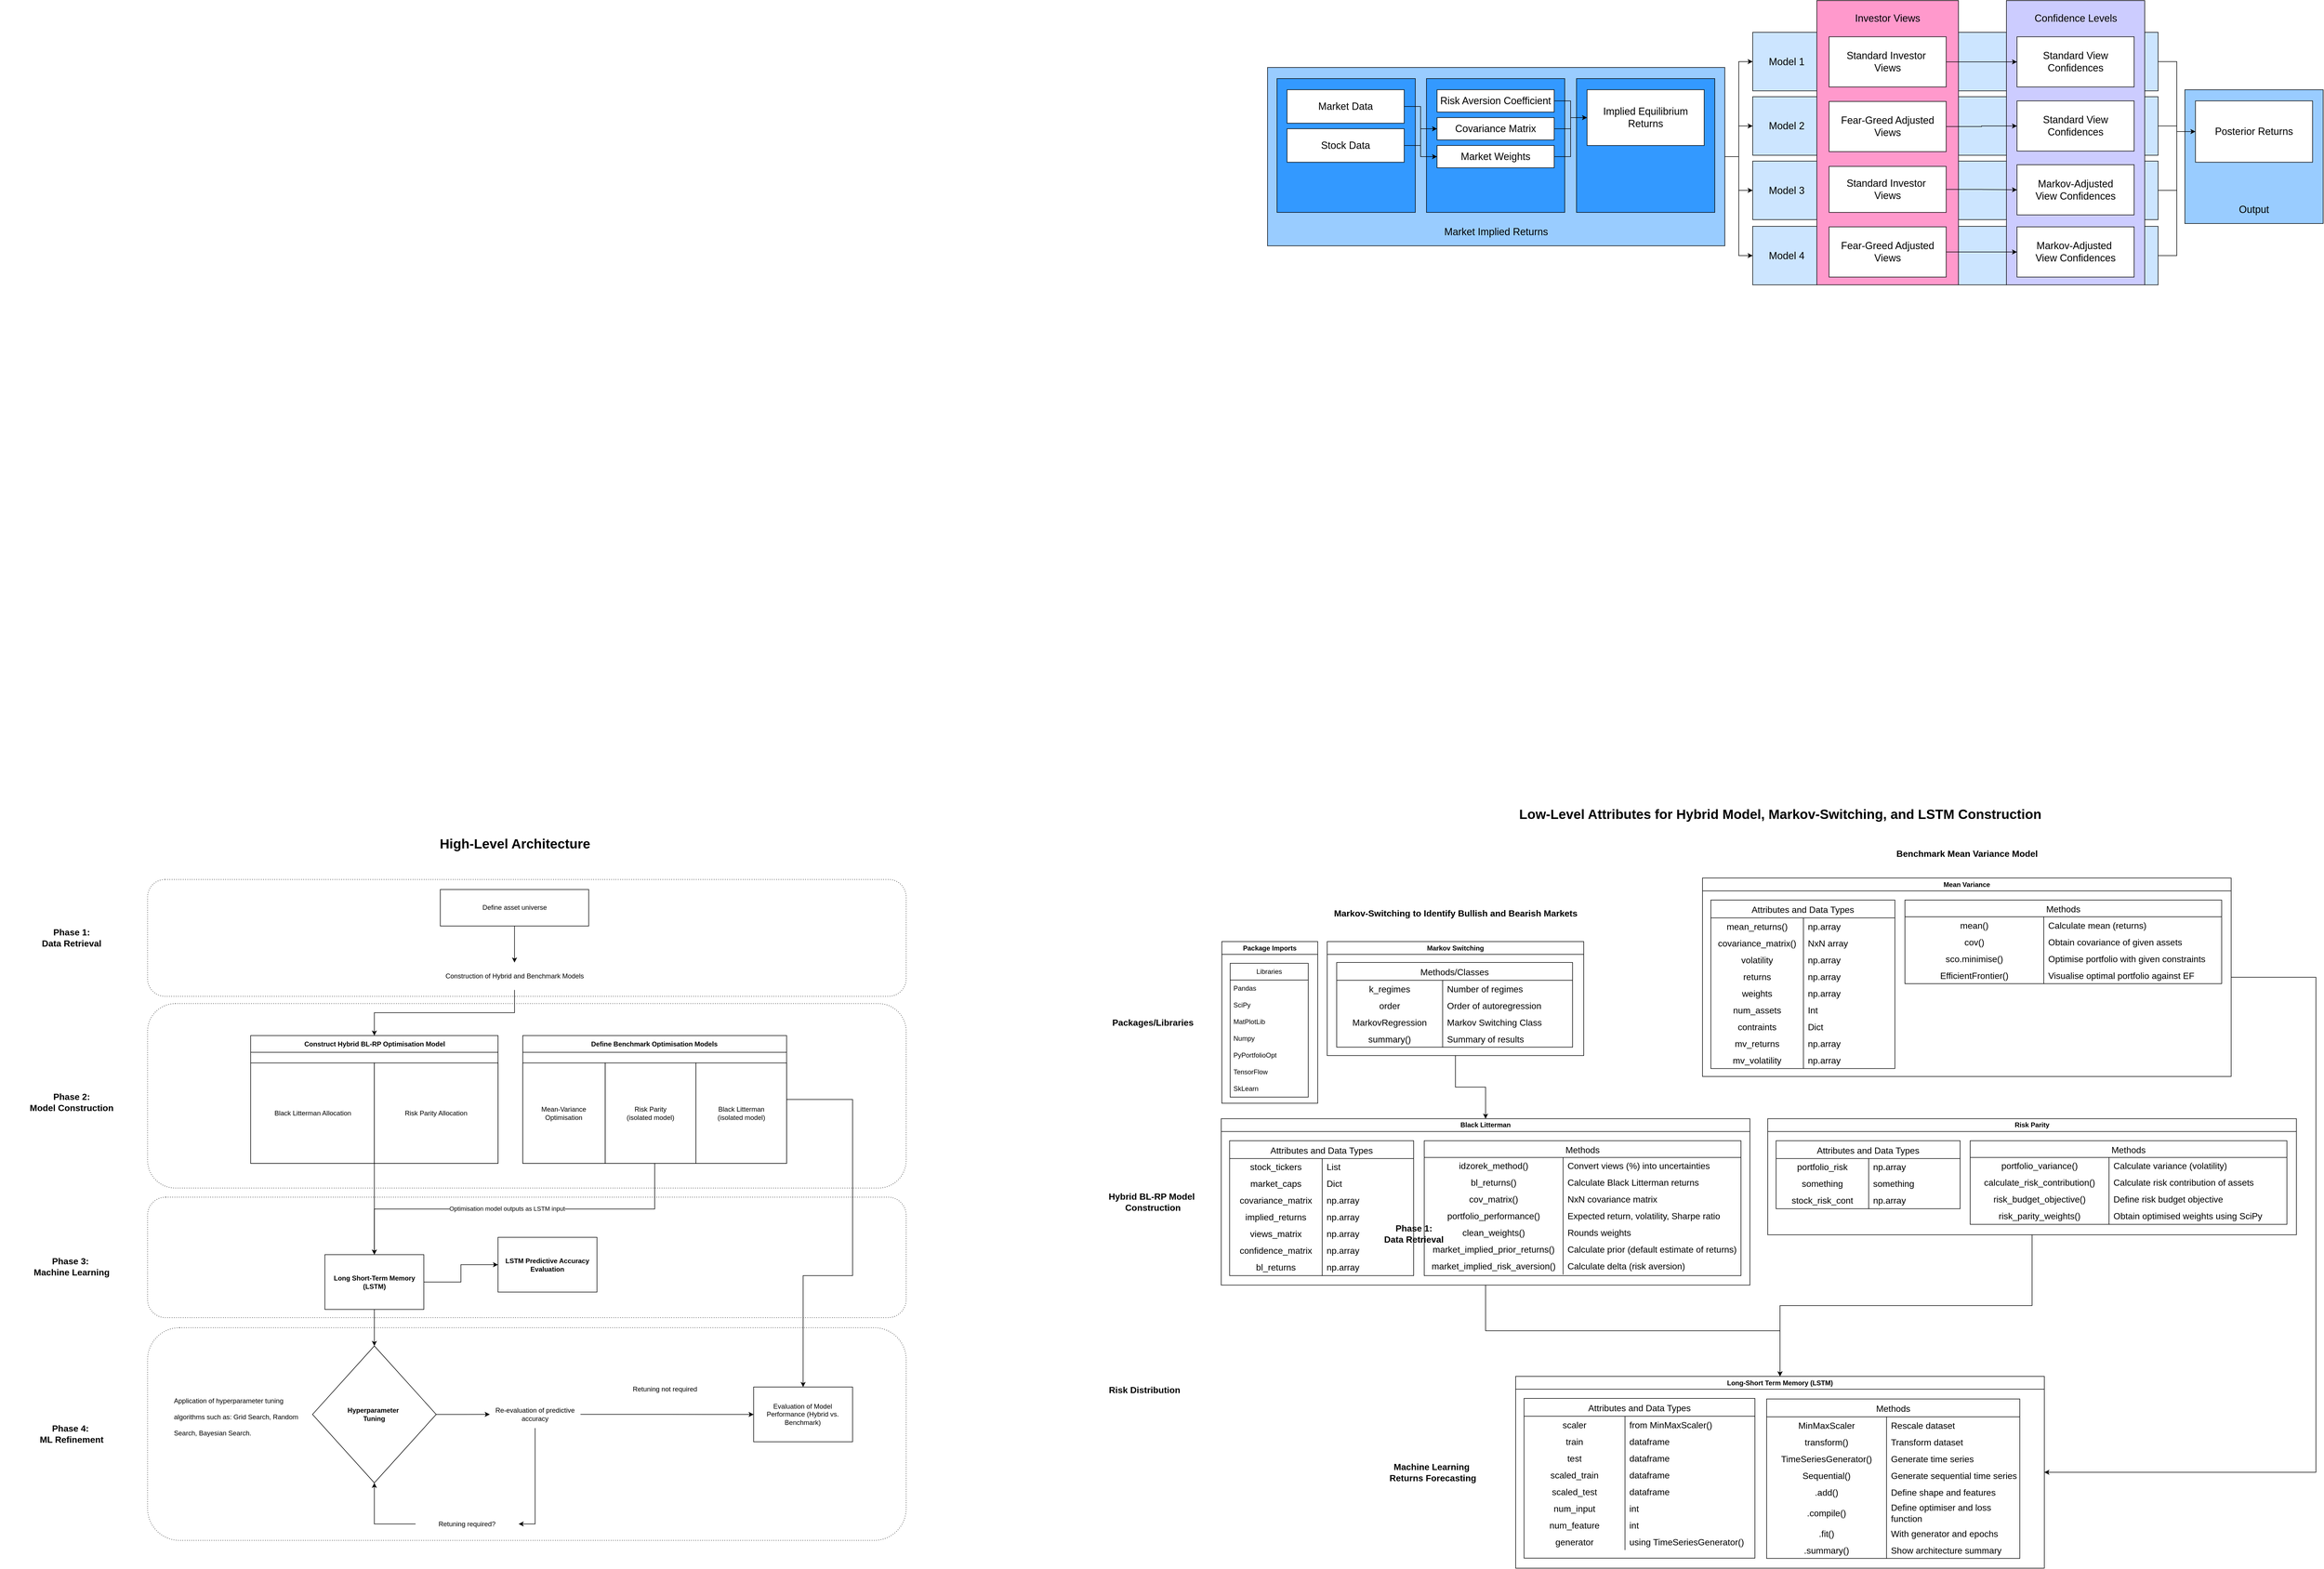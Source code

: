 <mxfile version="25.0.3">
  <diagram name="Page-1" id="j5CmRPaasvHDGAcbkPPa">
    <mxGraphModel dx="4053" dy="3980" grid="1" gridSize="10" guides="1" tooltips="1" connect="1" arrows="1" fold="1" page="1" pageScale="1" pageWidth="850" pageHeight="1100" math="0" shadow="0">
      <root>
        <mxCell id="0" />
        <mxCell id="1" parent="0" />
        <mxCell id="nDZ94d7D8fCsPe8IkYWe-147" style="edgeStyle=orthogonalEdgeStyle;rounded=0;orthogonalLoop=1;jettySize=auto;html=1;exitX=1;exitY=0.5;exitDx=0;exitDy=0;entryX=0;entryY=0.5;entryDx=0;entryDy=0;" edge="1" parent="1" source="nDZ94d7D8fCsPe8IkYWe-123" target="nDZ94d7D8fCsPe8IkYWe-57">
          <mxGeometry relative="1" as="geometry" />
        </mxCell>
        <mxCell id="nDZ94d7D8fCsPe8IkYWe-123" value="" style="rounded=0;whiteSpace=wrap;html=1;fillColor=#CCE5FF;" vertex="1" parent="1">
          <mxGeometry x="2493" y="-1485" width="727" height="105" as="geometry" />
        </mxCell>
        <mxCell id="nDZ94d7D8fCsPe8IkYWe-146" style="edgeStyle=orthogonalEdgeStyle;rounded=0;orthogonalLoop=1;jettySize=auto;html=1;exitX=1;exitY=0.5;exitDx=0;exitDy=0;" edge="1" parent="1" source="nDZ94d7D8fCsPe8IkYWe-122" target="nDZ94d7D8fCsPe8IkYWe-57">
          <mxGeometry relative="1" as="geometry" />
        </mxCell>
        <mxCell id="nDZ94d7D8fCsPe8IkYWe-122" value="" style="rounded=0;whiteSpace=wrap;html=1;fillColor=#CCE5FF;" vertex="1" parent="1">
          <mxGeometry x="2493" y="-1602" width="727" height="105" as="geometry" />
        </mxCell>
        <mxCell id="nDZ94d7D8fCsPe8IkYWe-145" style="edgeStyle=orthogonalEdgeStyle;rounded=0;orthogonalLoop=1;jettySize=auto;html=1;exitX=1;exitY=0.5;exitDx=0;exitDy=0;entryX=0;entryY=0.5;entryDx=0;entryDy=0;" edge="1" parent="1" source="nDZ94d7D8fCsPe8IkYWe-119" target="nDZ94d7D8fCsPe8IkYWe-57">
          <mxGeometry relative="1" as="geometry" />
        </mxCell>
        <mxCell id="nDZ94d7D8fCsPe8IkYWe-119" value="" style="rounded=0;whiteSpace=wrap;html=1;fillColor=#CCE5FF;" vertex="1" parent="1">
          <mxGeometry x="2493" y="-1717.5" width="727" height="105" as="geometry" />
        </mxCell>
        <mxCell id="nDZ94d7D8fCsPe8IkYWe-114" value="" style="rounded=0;whiteSpace=wrap;html=1;fillColor=#CCE5FF;" vertex="1" parent="1">
          <mxGeometry x="2493" y="-1833" width="727" height="105" as="geometry" />
        </mxCell>
        <mxCell id="nDZ94d7D8fCsPe8IkYWe-88" value="" style="rounded=0;whiteSpace=wrap;html=1;fillColor=#FF99CC;" vertex="1" parent="1">
          <mxGeometry x="2608" y="-1890" width="254" height="510" as="geometry" />
        </mxCell>
        <mxCell id="nDZ94d7D8fCsPe8IkYWe-94" value="" style="rounded=0;whiteSpace=wrap;html=1;fillColor=#CCCCFF;" vertex="1" parent="1">
          <mxGeometry x="2948" y="-1890" width="248" height="510" as="geometry" />
        </mxCell>
        <mxCell id="nDZ94d7D8fCsPe8IkYWe-134" style="edgeStyle=orthogonalEdgeStyle;rounded=0;orthogonalLoop=1;jettySize=auto;html=1;exitX=1;exitY=0.5;exitDx=0;exitDy=0;entryX=0;entryY=0.5;entryDx=0;entryDy=0;" edge="1" parent="1" source="nDZ94d7D8fCsPe8IkYWe-64" target="nDZ94d7D8fCsPe8IkYWe-114">
          <mxGeometry relative="1" as="geometry" />
        </mxCell>
        <mxCell id="nDZ94d7D8fCsPe8IkYWe-135" style="edgeStyle=orthogonalEdgeStyle;rounded=0;orthogonalLoop=1;jettySize=auto;html=1;exitX=1;exitY=0.5;exitDx=0;exitDy=0;entryX=0;entryY=0.5;entryDx=0;entryDy=0;" edge="1" parent="1" source="nDZ94d7D8fCsPe8IkYWe-64" target="nDZ94d7D8fCsPe8IkYWe-119">
          <mxGeometry relative="1" as="geometry" />
        </mxCell>
        <mxCell id="nDZ94d7D8fCsPe8IkYWe-137" style="edgeStyle=orthogonalEdgeStyle;rounded=0;orthogonalLoop=1;jettySize=auto;html=1;exitX=1;exitY=0.5;exitDx=0;exitDy=0;entryX=0;entryY=0.5;entryDx=0;entryDy=0;" edge="1" parent="1" source="nDZ94d7D8fCsPe8IkYWe-64" target="nDZ94d7D8fCsPe8IkYWe-122">
          <mxGeometry relative="1" as="geometry" />
        </mxCell>
        <mxCell id="nDZ94d7D8fCsPe8IkYWe-138" style="edgeStyle=orthogonalEdgeStyle;rounded=0;orthogonalLoop=1;jettySize=auto;html=1;exitX=1;exitY=0.5;exitDx=0;exitDy=0;entryX=0;entryY=0.5;entryDx=0;entryDy=0;" edge="1" parent="1" source="nDZ94d7D8fCsPe8IkYWe-64" target="nDZ94d7D8fCsPe8IkYWe-123">
          <mxGeometry relative="1" as="geometry" />
        </mxCell>
        <mxCell id="nDZ94d7D8fCsPe8IkYWe-64" value="" style="rounded=0;whiteSpace=wrap;html=1;fillColor=#99CCFF;" vertex="1" parent="1">
          <mxGeometry x="1623" y="-1770" width="820" height="320" as="geometry" />
        </mxCell>
        <mxCell id="z5xUhBw44TX38-7mIEwl-33" value="Low-Level Attributes for Hybrid Model, Markov-Switching, and LSTM Construction" style="text;strokeColor=none;fillColor=none;html=1;fontSize=24;fontStyle=1;verticalAlign=middle;align=center;" parent="1" vertex="1">
          <mxGeometry x="2397" y="-450" width="290" height="40" as="geometry" />
        </mxCell>
        <mxCell id="z5xUhBw44TX38-7mIEwl-40" style="edgeStyle=orthogonalEdgeStyle;rounded=0;orthogonalLoop=1;jettySize=auto;html=1;exitX=0.5;exitY=1;exitDx=0;exitDy=0;entryX=0.5;entryY=0;entryDx=0;entryDy=0;" parent="1" source="z5xUhBw44TX38-7mIEwl-41" target="z5xUhBw44TX38-7mIEwl-115" edge="1">
          <mxGeometry relative="1" as="geometry" />
        </mxCell>
        <mxCell id="z5xUhBw44TX38-7mIEwl-41" value="Black Litterman" style="swimlane;whiteSpace=wrap;html=1;" parent="1" vertex="1">
          <mxGeometry x="1540" y="115.75" width="948" height="298.5" as="geometry" />
        </mxCell>
        <mxCell id="z5xUhBw44TX38-7mIEwl-42" value="Attributes and Data Types" style="shape=table;startSize=32;container=1;collapsible=0;childLayout=tableLayout;fixedRows=1;rowLines=0;fontStyle=0;strokeColor=default;fontSize=16;" parent="z5xUhBw44TX38-7mIEwl-41" vertex="1">
          <mxGeometry x="15" y="39.5" width="330" height="242" as="geometry" />
        </mxCell>
        <mxCell id="z5xUhBw44TX38-7mIEwl-43" value="" style="shape=tableRow;horizontal=0;startSize=0;swimlaneHead=0;swimlaneBody=0;top=0;left=0;bottom=0;right=0;collapsible=0;dropTarget=0;fillColor=none;points=[[0,0.5],[1,0.5]];portConstraint=eastwest;strokeColor=inherit;fontSize=16;" parent="z5xUhBw44TX38-7mIEwl-42" vertex="1">
          <mxGeometry y="32" width="330" height="30" as="geometry" />
        </mxCell>
        <mxCell id="z5xUhBw44TX38-7mIEwl-44" value="stock_tickers" style="shape=partialRectangle;html=1;whiteSpace=wrap;connectable=0;fillColor=none;top=0;left=0;bottom=0;right=0;overflow=hidden;pointerEvents=1;strokeColor=inherit;fontSize=16;" parent="z5xUhBw44TX38-7mIEwl-43" vertex="1">
          <mxGeometry width="166" height="30" as="geometry">
            <mxRectangle width="166" height="30" as="alternateBounds" />
          </mxGeometry>
        </mxCell>
        <mxCell id="z5xUhBw44TX38-7mIEwl-45" value="List" style="shape=partialRectangle;html=1;whiteSpace=wrap;connectable=0;fillColor=none;top=0;left=0;bottom=0;right=0;align=left;spacingLeft=6;overflow=hidden;strokeColor=inherit;fontSize=16;" parent="z5xUhBw44TX38-7mIEwl-43" vertex="1">
          <mxGeometry x="166" width="164" height="30" as="geometry">
            <mxRectangle width="164" height="30" as="alternateBounds" />
          </mxGeometry>
        </mxCell>
        <mxCell id="z5xUhBw44TX38-7mIEwl-46" value="" style="shape=tableRow;horizontal=0;startSize=0;swimlaneHead=0;swimlaneBody=0;top=0;left=0;bottom=0;right=0;collapsible=0;dropTarget=0;fillColor=none;points=[[0,0.5],[1,0.5]];portConstraint=eastwest;strokeColor=inherit;fontSize=16;" parent="z5xUhBw44TX38-7mIEwl-42" vertex="1">
          <mxGeometry y="62" width="330" height="30" as="geometry" />
        </mxCell>
        <mxCell id="z5xUhBw44TX38-7mIEwl-47" value="market_caps" style="shape=partialRectangle;html=1;whiteSpace=wrap;connectable=0;fillColor=none;top=0;left=0;bottom=0;right=0;overflow=hidden;strokeColor=inherit;fontSize=16;" parent="z5xUhBw44TX38-7mIEwl-46" vertex="1">
          <mxGeometry width="166" height="30" as="geometry">
            <mxRectangle width="166" height="30" as="alternateBounds" />
          </mxGeometry>
        </mxCell>
        <mxCell id="z5xUhBw44TX38-7mIEwl-48" value="Dict" style="shape=partialRectangle;html=1;whiteSpace=wrap;connectable=0;fillColor=none;top=0;left=0;bottom=0;right=0;align=left;spacingLeft=6;overflow=hidden;strokeColor=inherit;fontSize=16;" parent="z5xUhBw44TX38-7mIEwl-46" vertex="1">
          <mxGeometry x="166" width="164" height="30" as="geometry">
            <mxRectangle width="164" height="30" as="alternateBounds" />
          </mxGeometry>
        </mxCell>
        <mxCell id="z5xUhBw44TX38-7mIEwl-49" value="" style="shape=tableRow;horizontal=0;startSize=0;swimlaneHead=0;swimlaneBody=0;top=0;left=0;bottom=0;right=0;collapsible=0;dropTarget=0;fillColor=none;points=[[0,0.5],[1,0.5]];portConstraint=eastwest;strokeColor=inherit;fontSize=16;" parent="z5xUhBw44TX38-7mIEwl-42" vertex="1">
          <mxGeometry y="92" width="330" height="30" as="geometry" />
        </mxCell>
        <mxCell id="z5xUhBw44TX38-7mIEwl-50" value="covariance_matrix" style="shape=partialRectangle;html=1;whiteSpace=wrap;connectable=0;fillColor=none;top=0;left=0;bottom=0;right=0;overflow=hidden;strokeColor=inherit;fontSize=16;" parent="z5xUhBw44TX38-7mIEwl-49" vertex="1">
          <mxGeometry width="166" height="30" as="geometry">
            <mxRectangle width="166" height="30" as="alternateBounds" />
          </mxGeometry>
        </mxCell>
        <mxCell id="z5xUhBw44TX38-7mIEwl-51" value="np.array" style="shape=partialRectangle;html=1;whiteSpace=wrap;connectable=0;fillColor=none;top=0;left=0;bottom=0;right=0;align=left;spacingLeft=6;overflow=hidden;strokeColor=inherit;fontSize=16;" parent="z5xUhBw44TX38-7mIEwl-49" vertex="1">
          <mxGeometry x="166" width="164" height="30" as="geometry">
            <mxRectangle width="164" height="30" as="alternateBounds" />
          </mxGeometry>
        </mxCell>
        <mxCell id="z5xUhBw44TX38-7mIEwl-52" value="" style="shape=tableRow;horizontal=0;startSize=0;swimlaneHead=0;swimlaneBody=0;top=0;left=0;bottom=0;right=0;collapsible=0;dropTarget=0;fillColor=none;points=[[0,0.5],[1,0.5]];portConstraint=eastwest;strokeColor=inherit;fontSize=16;" parent="z5xUhBw44TX38-7mIEwl-42" vertex="1">
          <mxGeometry y="122" width="330" height="30" as="geometry" />
        </mxCell>
        <mxCell id="z5xUhBw44TX38-7mIEwl-53" value="implied_returns" style="shape=partialRectangle;html=1;whiteSpace=wrap;connectable=0;fillColor=none;top=0;left=0;bottom=0;right=0;overflow=hidden;strokeColor=inherit;fontSize=16;" parent="z5xUhBw44TX38-7mIEwl-52" vertex="1">
          <mxGeometry width="166" height="30" as="geometry">
            <mxRectangle width="166" height="30" as="alternateBounds" />
          </mxGeometry>
        </mxCell>
        <mxCell id="z5xUhBw44TX38-7mIEwl-54" value="np.array" style="shape=partialRectangle;html=1;whiteSpace=wrap;connectable=0;fillColor=none;top=0;left=0;bottom=0;right=0;align=left;spacingLeft=6;overflow=hidden;strokeColor=inherit;fontSize=16;" parent="z5xUhBw44TX38-7mIEwl-52" vertex="1">
          <mxGeometry x="166" width="164" height="30" as="geometry">
            <mxRectangle width="164" height="30" as="alternateBounds" />
          </mxGeometry>
        </mxCell>
        <mxCell id="z5xUhBw44TX38-7mIEwl-55" value="" style="shape=tableRow;horizontal=0;startSize=0;swimlaneHead=0;swimlaneBody=0;top=0;left=0;bottom=0;right=0;collapsible=0;dropTarget=0;fillColor=none;points=[[0,0.5],[1,0.5]];portConstraint=eastwest;strokeColor=inherit;fontSize=16;" parent="z5xUhBw44TX38-7mIEwl-42" vertex="1">
          <mxGeometry y="152" width="330" height="30" as="geometry" />
        </mxCell>
        <mxCell id="z5xUhBw44TX38-7mIEwl-56" value="views_matrix" style="shape=partialRectangle;html=1;whiteSpace=wrap;connectable=0;fillColor=none;top=0;left=0;bottom=0;right=0;overflow=hidden;strokeColor=inherit;fontSize=16;" parent="z5xUhBw44TX38-7mIEwl-55" vertex="1">
          <mxGeometry width="166" height="30" as="geometry">
            <mxRectangle width="166" height="30" as="alternateBounds" />
          </mxGeometry>
        </mxCell>
        <mxCell id="z5xUhBw44TX38-7mIEwl-57" value="np.array" style="shape=partialRectangle;html=1;whiteSpace=wrap;connectable=0;fillColor=none;top=0;left=0;bottom=0;right=0;align=left;spacingLeft=6;overflow=hidden;strokeColor=inherit;fontSize=16;" parent="z5xUhBw44TX38-7mIEwl-55" vertex="1">
          <mxGeometry x="166" width="164" height="30" as="geometry">
            <mxRectangle width="164" height="30" as="alternateBounds" />
          </mxGeometry>
        </mxCell>
        <mxCell id="z5xUhBw44TX38-7mIEwl-58" value="Phase 1:&lt;div&gt;Data Retrieval&lt;/div&gt;" style="text;strokeColor=none;fillColor=none;html=1;fontSize=16;fontStyle=1;verticalAlign=middle;align=center;" parent="z5xUhBw44TX38-7mIEwl-55" vertex="1">
          <mxGeometry x="330" height="30" as="geometry">
            <mxRectangle width="NaN" height="30" as="alternateBounds" />
          </mxGeometry>
        </mxCell>
        <mxCell id="z5xUhBw44TX38-7mIEwl-59" value="" style="shape=tableRow;horizontal=0;startSize=0;swimlaneHead=0;swimlaneBody=0;top=0;left=0;bottom=0;right=0;collapsible=0;dropTarget=0;fillColor=none;points=[[0,0.5],[1,0.5]];portConstraint=eastwest;strokeColor=inherit;fontSize=16;" parent="z5xUhBw44TX38-7mIEwl-42" vertex="1">
          <mxGeometry y="182" width="330" height="30" as="geometry" />
        </mxCell>
        <mxCell id="z5xUhBw44TX38-7mIEwl-60" value="confidence_matrix" style="shape=partialRectangle;html=1;whiteSpace=wrap;connectable=0;fillColor=none;top=0;left=0;bottom=0;right=0;overflow=hidden;strokeColor=inherit;fontSize=16;" parent="z5xUhBw44TX38-7mIEwl-59" vertex="1">
          <mxGeometry width="166" height="30" as="geometry">
            <mxRectangle width="166" height="30" as="alternateBounds" />
          </mxGeometry>
        </mxCell>
        <mxCell id="z5xUhBw44TX38-7mIEwl-61" value="np.array" style="shape=partialRectangle;html=1;whiteSpace=wrap;connectable=0;fillColor=none;top=0;left=0;bottom=0;right=0;align=left;spacingLeft=6;overflow=hidden;strokeColor=inherit;fontSize=16;" parent="z5xUhBw44TX38-7mIEwl-59" vertex="1">
          <mxGeometry x="166" width="164" height="30" as="geometry">
            <mxRectangle width="164" height="30" as="alternateBounds" />
          </mxGeometry>
        </mxCell>
        <mxCell id="z5xUhBw44TX38-7mIEwl-62" value="" style="shape=tableRow;horizontal=0;startSize=0;swimlaneHead=0;swimlaneBody=0;top=0;left=0;bottom=0;right=0;collapsible=0;dropTarget=0;fillColor=none;points=[[0,0.5],[1,0.5]];portConstraint=eastwest;strokeColor=inherit;fontSize=16;" parent="z5xUhBw44TX38-7mIEwl-42" vertex="1">
          <mxGeometry y="212" width="330" height="30" as="geometry" />
        </mxCell>
        <mxCell id="z5xUhBw44TX38-7mIEwl-63" value="bl_returns" style="shape=partialRectangle;html=1;whiteSpace=wrap;connectable=0;fillColor=none;top=0;left=0;bottom=0;right=0;overflow=hidden;strokeColor=inherit;fontSize=16;" parent="z5xUhBw44TX38-7mIEwl-62" vertex="1">
          <mxGeometry width="166" height="30" as="geometry">
            <mxRectangle width="166" height="30" as="alternateBounds" />
          </mxGeometry>
        </mxCell>
        <mxCell id="z5xUhBw44TX38-7mIEwl-64" value="np.array" style="shape=partialRectangle;html=1;whiteSpace=wrap;connectable=0;fillColor=none;top=0;left=0;bottom=0;right=0;align=left;spacingLeft=6;overflow=hidden;strokeColor=inherit;fontSize=16;" parent="z5xUhBw44TX38-7mIEwl-62" vertex="1">
          <mxGeometry x="166" width="164" height="30" as="geometry">
            <mxRectangle width="164" height="30" as="alternateBounds" />
          </mxGeometry>
        </mxCell>
        <mxCell id="z5xUhBw44TX38-7mIEwl-65" value="Methods" style="shape=table;startSize=30;container=1;collapsible=0;childLayout=tableLayout;fixedRows=1;rowLines=0;fontStyle=0;strokeColor=default;fontSize=16;" parent="z5xUhBw44TX38-7mIEwl-41" vertex="1">
          <mxGeometry x="364" y="39.5" width="568" height="242" as="geometry" />
        </mxCell>
        <mxCell id="z5xUhBw44TX38-7mIEwl-66" value="" style="shape=tableRow;horizontal=0;startSize=0;swimlaneHead=0;swimlaneBody=0;top=0;left=0;bottom=0;right=0;collapsible=0;dropTarget=0;fillColor=none;points=[[0,0.5],[1,0.5]];portConstraint=eastwest;strokeColor=inherit;fontSize=16;" parent="z5xUhBw44TX38-7mIEwl-65" vertex="1">
          <mxGeometry y="30" width="568" height="30" as="geometry" />
        </mxCell>
        <mxCell id="z5xUhBw44TX38-7mIEwl-67" value="idzorek_method()" style="shape=partialRectangle;html=1;whiteSpace=wrap;connectable=0;fillColor=none;top=0;left=0;bottom=0;right=0;overflow=hidden;pointerEvents=1;strokeColor=inherit;fontSize=16;" parent="z5xUhBw44TX38-7mIEwl-66" vertex="1">
          <mxGeometry width="249" height="30" as="geometry">
            <mxRectangle width="249" height="30" as="alternateBounds" />
          </mxGeometry>
        </mxCell>
        <mxCell id="z5xUhBw44TX38-7mIEwl-68" value="Convert views (%) into uncertainties" style="shape=partialRectangle;html=1;whiteSpace=wrap;connectable=0;fillColor=none;top=0;left=0;bottom=0;right=0;align=left;spacingLeft=6;overflow=hidden;strokeColor=inherit;fontSize=16;" parent="z5xUhBw44TX38-7mIEwl-66" vertex="1">
          <mxGeometry x="249" width="319" height="30" as="geometry">
            <mxRectangle width="319" height="30" as="alternateBounds" />
          </mxGeometry>
        </mxCell>
        <mxCell id="z5xUhBw44TX38-7mIEwl-69" value="" style="shape=tableRow;horizontal=0;startSize=0;swimlaneHead=0;swimlaneBody=0;top=0;left=0;bottom=0;right=0;collapsible=0;dropTarget=0;fillColor=none;points=[[0,0.5],[1,0.5]];portConstraint=eastwest;strokeColor=inherit;fontSize=16;" parent="z5xUhBw44TX38-7mIEwl-65" vertex="1">
          <mxGeometry y="60" width="568" height="30" as="geometry" />
        </mxCell>
        <mxCell id="z5xUhBw44TX38-7mIEwl-70" value="bl_returns()" style="shape=partialRectangle;html=1;whiteSpace=wrap;connectable=0;fillColor=none;top=0;left=0;bottom=0;right=0;overflow=hidden;strokeColor=inherit;fontSize=16;" parent="z5xUhBw44TX38-7mIEwl-69" vertex="1">
          <mxGeometry width="249" height="30" as="geometry">
            <mxRectangle width="249" height="30" as="alternateBounds" />
          </mxGeometry>
        </mxCell>
        <mxCell id="z5xUhBw44TX38-7mIEwl-71" value="Calculate Black Litterman returns" style="shape=partialRectangle;html=1;whiteSpace=wrap;connectable=0;fillColor=none;top=0;left=0;bottom=0;right=0;align=left;spacingLeft=6;overflow=hidden;strokeColor=inherit;fontSize=16;" parent="z5xUhBw44TX38-7mIEwl-69" vertex="1">
          <mxGeometry x="249" width="319" height="30" as="geometry">
            <mxRectangle width="319" height="30" as="alternateBounds" />
          </mxGeometry>
        </mxCell>
        <mxCell id="z5xUhBw44TX38-7mIEwl-72" value="" style="shape=tableRow;horizontal=0;startSize=0;swimlaneHead=0;swimlaneBody=0;top=0;left=0;bottom=0;right=0;collapsible=0;dropTarget=0;fillColor=none;points=[[0,0.5],[1,0.5]];portConstraint=eastwest;strokeColor=inherit;fontSize=16;" parent="z5xUhBw44TX38-7mIEwl-65" vertex="1">
          <mxGeometry y="90" width="568" height="30" as="geometry" />
        </mxCell>
        <mxCell id="z5xUhBw44TX38-7mIEwl-73" value="cov_matrix()" style="shape=partialRectangle;html=1;whiteSpace=wrap;connectable=0;fillColor=none;top=0;left=0;bottom=0;right=0;overflow=hidden;strokeColor=inherit;fontSize=16;" parent="z5xUhBw44TX38-7mIEwl-72" vertex="1">
          <mxGeometry width="249" height="30" as="geometry">
            <mxRectangle width="249" height="30" as="alternateBounds" />
          </mxGeometry>
        </mxCell>
        <mxCell id="z5xUhBw44TX38-7mIEwl-74" value="NxN covariance matrix" style="shape=partialRectangle;html=1;whiteSpace=wrap;connectable=0;fillColor=none;top=0;left=0;bottom=0;right=0;align=left;spacingLeft=6;overflow=hidden;strokeColor=inherit;fontSize=16;" parent="z5xUhBw44TX38-7mIEwl-72" vertex="1">
          <mxGeometry x="249" width="319" height="30" as="geometry">
            <mxRectangle width="319" height="30" as="alternateBounds" />
          </mxGeometry>
        </mxCell>
        <mxCell id="z5xUhBw44TX38-7mIEwl-75" value="" style="shape=tableRow;horizontal=0;startSize=0;swimlaneHead=0;swimlaneBody=0;top=0;left=0;bottom=0;right=0;collapsible=0;dropTarget=0;fillColor=none;points=[[0,0.5],[1,0.5]];portConstraint=eastwest;strokeColor=inherit;fontSize=16;" parent="z5xUhBw44TX38-7mIEwl-65" vertex="1">
          <mxGeometry y="120" width="568" height="30" as="geometry" />
        </mxCell>
        <mxCell id="z5xUhBw44TX38-7mIEwl-76" value="portfolio_performance()" style="shape=partialRectangle;html=1;whiteSpace=wrap;connectable=0;fillColor=none;top=0;left=0;bottom=0;right=0;overflow=hidden;strokeColor=inherit;fontSize=16;" parent="z5xUhBw44TX38-7mIEwl-75" vertex="1">
          <mxGeometry width="249" height="30" as="geometry">
            <mxRectangle width="249" height="30" as="alternateBounds" />
          </mxGeometry>
        </mxCell>
        <mxCell id="z5xUhBw44TX38-7mIEwl-77" value="Expected return, volatility, Sharpe ratio" style="shape=partialRectangle;html=1;whiteSpace=wrap;connectable=0;fillColor=none;top=0;left=0;bottom=0;right=0;align=left;spacingLeft=6;overflow=hidden;strokeColor=inherit;fontSize=16;" parent="z5xUhBw44TX38-7mIEwl-75" vertex="1">
          <mxGeometry x="249" width="319" height="30" as="geometry">
            <mxRectangle width="319" height="30" as="alternateBounds" />
          </mxGeometry>
        </mxCell>
        <mxCell id="z5xUhBw44TX38-7mIEwl-78" value="" style="shape=tableRow;horizontal=0;startSize=0;swimlaneHead=0;swimlaneBody=0;top=0;left=0;bottom=0;right=0;collapsible=0;dropTarget=0;fillColor=none;points=[[0,0.5],[1,0.5]];portConstraint=eastwest;strokeColor=inherit;fontSize=16;" parent="z5xUhBw44TX38-7mIEwl-65" vertex="1">
          <mxGeometry y="150" width="568" height="30" as="geometry" />
        </mxCell>
        <mxCell id="z5xUhBw44TX38-7mIEwl-79" value="clean_weights()" style="shape=partialRectangle;html=1;whiteSpace=wrap;connectable=0;fillColor=none;top=0;left=0;bottom=0;right=0;overflow=hidden;strokeColor=inherit;fontSize=16;" parent="z5xUhBw44TX38-7mIEwl-78" vertex="1">
          <mxGeometry width="249" height="30" as="geometry">
            <mxRectangle width="249" height="30" as="alternateBounds" />
          </mxGeometry>
        </mxCell>
        <mxCell id="z5xUhBw44TX38-7mIEwl-80" value="Rounds weights" style="shape=partialRectangle;html=1;whiteSpace=wrap;connectable=0;fillColor=none;top=0;left=0;bottom=0;right=0;align=left;spacingLeft=6;overflow=hidden;strokeColor=inherit;fontSize=16;" parent="z5xUhBw44TX38-7mIEwl-78" vertex="1">
          <mxGeometry x="249" width="319" height="30" as="geometry">
            <mxRectangle width="319" height="30" as="alternateBounds" />
          </mxGeometry>
        </mxCell>
        <mxCell id="z5xUhBw44TX38-7mIEwl-81" value="" style="shape=tableRow;horizontal=0;startSize=0;swimlaneHead=0;swimlaneBody=0;top=0;left=0;bottom=0;right=0;collapsible=0;dropTarget=0;fillColor=none;points=[[0,0.5],[1,0.5]];portConstraint=eastwest;strokeColor=inherit;fontSize=16;" parent="z5xUhBw44TX38-7mIEwl-65" vertex="1">
          <mxGeometry y="180" width="568" height="30" as="geometry" />
        </mxCell>
        <mxCell id="z5xUhBw44TX38-7mIEwl-82" value="market_implied_prior_returns()" style="shape=partialRectangle;html=1;whiteSpace=wrap;connectable=0;fillColor=none;top=0;left=0;bottom=0;right=0;overflow=hidden;strokeColor=inherit;fontSize=16;" parent="z5xUhBw44TX38-7mIEwl-81" vertex="1">
          <mxGeometry width="249" height="30" as="geometry">
            <mxRectangle width="249" height="30" as="alternateBounds" />
          </mxGeometry>
        </mxCell>
        <mxCell id="z5xUhBw44TX38-7mIEwl-83" value="Calculate prior (default estimate of returns)" style="shape=partialRectangle;html=1;whiteSpace=wrap;connectable=0;fillColor=none;top=0;left=0;bottom=0;right=0;align=left;spacingLeft=6;overflow=hidden;strokeColor=inherit;fontSize=16;" parent="z5xUhBw44TX38-7mIEwl-81" vertex="1">
          <mxGeometry x="249" width="319" height="30" as="geometry">
            <mxRectangle width="319" height="30" as="alternateBounds" />
          </mxGeometry>
        </mxCell>
        <mxCell id="z5xUhBw44TX38-7mIEwl-84" value="" style="shape=tableRow;horizontal=0;startSize=0;swimlaneHead=0;swimlaneBody=0;top=0;left=0;bottom=0;right=0;collapsible=0;dropTarget=0;fillColor=none;points=[[0,0.5],[1,0.5]];portConstraint=eastwest;strokeColor=inherit;fontSize=16;" parent="z5xUhBw44TX38-7mIEwl-65" vertex="1">
          <mxGeometry y="210" width="568" height="30" as="geometry" />
        </mxCell>
        <mxCell id="z5xUhBw44TX38-7mIEwl-85" value="market_implied_risk_aversion()" style="shape=partialRectangle;html=1;whiteSpace=wrap;connectable=0;fillColor=none;top=0;left=0;bottom=0;right=0;overflow=hidden;strokeColor=inherit;fontSize=16;" parent="z5xUhBw44TX38-7mIEwl-84" vertex="1">
          <mxGeometry width="249" height="30" as="geometry">
            <mxRectangle width="249" height="30" as="alternateBounds" />
          </mxGeometry>
        </mxCell>
        <mxCell id="z5xUhBw44TX38-7mIEwl-86" value="Calculate delta (risk aversion)" style="shape=partialRectangle;html=1;whiteSpace=wrap;connectable=0;fillColor=none;top=0;left=0;bottom=0;right=0;align=left;spacingLeft=6;overflow=hidden;strokeColor=inherit;fontSize=16;" parent="z5xUhBw44TX38-7mIEwl-84" vertex="1">
          <mxGeometry x="249" width="319" height="30" as="geometry">
            <mxRectangle width="319" height="30" as="alternateBounds" />
          </mxGeometry>
        </mxCell>
        <mxCell id="z5xUhBw44TX38-7mIEwl-87" style="edgeStyle=orthogonalEdgeStyle;rounded=0;orthogonalLoop=1;jettySize=auto;html=1;entryX=0.5;entryY=0;entryDx=0;entryDy=0;" parent="1" source="z5xUhBw44TX38-7mIEwl-88" target="z5xUhBw44TX38-7mIEwl-115" edge="1">
          <mxGeometry relative="1" as="geometry" />
        </mxCell>
        <mxCell id="z5xUhBw44TX38-7mIEwl-88" value="Risk Parity" style="swimlane;whiteSpace=wrap;html=1;" parent="1" vertex="1">
          <mxGeometry x="2520" y="115.75" width="948" height="208.25" as="geometry" />
        </mxCell>
        <mxCell id="z5xUhBw44TX38-7mIEwl-89" value="Attributes and Data Types" style="shape=table;startSize=32;container=1;collapsible=0;childLayout=tableLayout;fixedRows=1;rowLines=0;fontStyle=0;strokeColor=default;fontSize=16;" parent="z5xUhBw44TX38-7mIEwl-88" vertex="1">
          <mxGeometry x="15" y="39.5" width="330" height="122" as="geometry" />
        </mxCell>
        <mxCell id="z5xUhBw44TX38-7mIEwl-90" value="" style="shape=tableRow;horizontal=0;startSize=0;swimlaneHead=0;swimlaneBody=0;top=0;left=0;bottom=0;right=0;collapsible=0;dropTarget=0;fillColor=none;points=[[0,0.5],[1,0.5]];portConstraint=eastwest;strokeColor=inherit;fontSize=16;" parent="z5xUhBw44TX38-7mIEwl-89" vertex="1">
          <mxGeometry y="32" width="330" height="30" as="geometry" />
        </mxCell>
        <mxCell id="z5xUhBw44TX38-7mIEwl-91" value="portfolio_risk" style="shape=partialRectangle;html=1;whiteSpace=wrap;connectable=0;fillColor=none;top=0;left=0;bottom=0;right=0;overflow=hidden;pointerEvents=1;strokeColor=inherit;fontSize=16;" parent="z5xUhBw44TX38-7mIEwl-90" vertex="1">
          <mxGeometry width="166" height="30" as="geometry">
            <mxRectangle width="166" height="30" as="alternateBounds" />
          </mxGeometry>
        </mxCell>
        <mxCell id="z5xUhBw44TX38-7mIEwl-92" value="np.array" style="shape=partialRectangle;html=1;whiteSpace=wrap;connectable=0;fillColor=none;top=0;left=0;bottom=0;right=0;align=left;spacingLeft=6;overflow=hidden;strokeColor=inherit;fontSize=16;" parent="z5xUhBw44TX38-7mIEwl-90" vertex="1">
          <mxGeometry x="166" width="164" height="30" as="geometry">
            <mxRectangle width="164" height="30" as="alternateBounds" />
          </mxGeometry>
        </mxCell>
        <mxCell id="z5xUhBw44TX38-7mIEwl-93" value="" style="shape=tableRow;horizontal=0;startSize=0;swimlaneHead=0;swimlaneBody=0;top=0;left=0;bottom=0;right=0;collapsible=0;dropTarget=0;fillColor=none;points=[[0,0.5],[1,0.5]];portConstraint=eastwest;strokeColor=inherit;fontSize=16;" parent="z5xUhBw44TX38-7mIEwl-89" vertex="1">
          <mxGeometry y="62" width="330" height="30" as="geometry" />
        </mxCell>
        <mxCell id="z5xUhBw44TX38-7mIEwl-94" value="something" style="shape=partialRectangle;html=1;whiteSpace=wrap;connectable=0;fillColor=none;top=0;left=0;bottom=0;right=0;overflow=hidden;pointerEvents=1;strokeColor=inherit;fontSize=16;" parent="z5xUhBw44TX38-7mIEwl-93" vertex="1">
          <mxGeometry width="166" height="30" as="geometry">
            <mxRectangle width="166" height="30" as="alternateBounds" />
          </mxGeometry>
        </mxCell>
        <mxCell id="z5xUhBw44TX38-7mIEwl-95" value="something" style="shape=partialRectangle;html=1;whiteSpace=wrap;connectable=0;fillColor=none;top=0;left=0;bottom=0;right=0;align=left;spacingLeft=6;overflow=hidden;strokeColor=inherit;fontSize=16;" parent="z5xUhBw44TX38-7mIEwl-93" vertex="1">
          <mxGeometry x="166" width="164" height="30" as="geometry">
            <mxRectangle width="164" height="30" as="alternateBounds" />
          </mxGeometry>
        </mxCell>
        <mxCell id="z5xUhBw44TX38-7mIEwl-96" value="" style="shape=tableRow;horizontal=0;startSize=0;swimlaneHead=0;swimlaneBody=0;top=0;left=0;bottom=0;right=0;collapsible=0;dropTarget=0;fillColor=none;points=[[0,0.5],[1,0.5]];portConstraint=eastwest;strokeColor=inherit;fontSize=16;" parent="z5xUhBw44TX38-7mIEwl-89" vertex="1">
          <mxGeometry y="92" width="330" height="30" as="geometry" />
        </mxCell>
        <mxCell id="z5xUhBw44TX38-7mIEwl-97" value="stock_risk_cont" style="shape=partialRectangle;html=1;whiteSpace=wrap;connectable=0;fillColor=none;top=0;left=0;bottom=0;right=0;overflow=hidden;pointerEvents=1;strokeColor=inherit;fontSize=16;" parent="z5xUhBw44TX38-7mIEwl-96" vertex="1">
          <mxGeometry width="166" height="30" as="geometry">
            <mxRectangle width="166" height="30" as="alternateBounds" />
          </mxGeometry>
        </mxCell>
        <mxCell id="z5xUhBw44TX38-7mIEwl-98" value="np.array" style="shape=partialRectangle;html=1;whiteSpace=wrap;connectable=0;fillColor=none;top=0;left=0;bottom=0;right=0;align=left;spacingLeft=6;overflow=hidden;strokeColor=inherit;fontSize=16;" parent="z5xUhBw44TX38-7mIEwl-96" vertex="1">
          <mxGeometry x="166" width="164" height="30" as="geometry">
            <mxRectangle width="164" height="30" as="alternateBounds" />
          </mxGeometry>
        </mxCell>
        <mxCell id="z5xUhBw44TX38-7mIEwl-99" value="Methods" style="shape=table;startSize=30;container=1;collapsible=0;childLayout=tableLayout;fixedRows=1;rowLines=0;fontStyle=0;strokeColor=default;fontSize=16;" parent="z5xUhBw44TX38-7mIEwl-88" vertex="1">
          <mxGeometry x="363" y="39.5" width="568" height="150" as="geometry" />
        </mxCell>
        <mxCell id="z5xUhBw44TX38-7mIEwl-100" value="" style="shape=tableRow;horizontal=0;startSize=0;swimlaneHead=0;swimlaneBody=0;top=0;left=0;bottom=0;right=0;collapsible=0;dropTarget=0;fillColor=none;points=[[0,0.5],[1,0.5]];portConstraint=eastwest;strokeColor=inherit;fontSize=16;" parent="z5xUhBw44TX38-7mIEwl-99" vertex="1">
          <mxGeometry y="30" width="568" height="30" as="geometry" />
        </mxCell>
        <mxCell id="z5xUhBw44TX38-7mIEwl-101" value="portfolio_variance()" style="shape=partialRectangle;html=1;whiteSpace=wrap;connectable=0;fillColor=none;top=0;left=0;bottom=0;right=0;overflow=hidden;pointerEvents=1;strokeColor=inherit;fontSize=16;" parent="z5xUhBw44TX38-7mIEwl-100" vertex="1">
          <mxGeometry width="249" height="30" as="geometry">
            <mxRectangle width="249" height="30" as="alternateBounds" />
          </mxGeometry>
        </mxCell>
        <mxCell id="z5xUhBw44TX38-7mIEwl-102" value="Calculate variance (volatility)" style="shape=partialRectangle;html=1;whiteSpace=wrap;connectable=0;fillColor=none;top=0;left=0;bottom=0;right=0;align=left;spacingLeft=6;overflow=hidden;strokeColor=inherit;fontSize=16;" parent="z5xUhBw44TX38-7mIEwl-100" vertex="1">
          <mxGeometry x="249" width="319" height="30" as="geometry">
            <mxRectangle width="319" height="30" as="alternateBounds" />
          </mxGeometry>
        </mxCell>
        <mxCell id="z5xUhBw44TX38-7mIEwl-103" value="" style="shape=tableRow;horizontal=0;startSize=0;swimlaneHead=0;swimlaneBody=0;top=0;left=0;bottom=0;right=0;collapsible=0;dropTarget=0;fillColor=none;points=[[0,0.5],[1,0.5]];portConstraint=eastwest;strokeColor=inherit;fontSize=16;" parent="z5xUhBw44TX38-7mIEwl-99" vertex="1">
          <mxGeometry y="60" width="568" height="30" as="geometry" />
        </mxCell>
        <mxCell id="z5xUhBw44TX38-7mIEwl-104" value="calculate_risk_contribution()" style="shape=partialRectangle;html=1;whiteSpace=wrap;connectable=0;fillColor=none;top=0;left=0;bottom=0;right=0;overflow=hidden;strokeColor=inherit;fontSize=16;" parent="z5xUhBw44TX38-7mIEwl-103" vertex="1">
          <mxGeometry width="249" height="30" as="geometry">
            <mxRectangle width="249" height="30" as="alternateBounds" />
          </mxGeometry>
        </mxCell>
        <mxCell id="z5xUhBw44TX38-7mIEwl-105" value="Calculate risk contribution of assets" style="shape=partialRectangle;html=1;whiteSpace=wrap;connectable=0;fillColor=none;top=0;left=0;bottom=0;right=0;align=left;spacingLeft=6;overflow=hidden;strokeColor=inherit;fontSize=16;" parent="z5xUhBw44TX38-7mIEwl-103" vertex="1">
          <mxGeometry x="249" width="319" height="30" as="geometry">
            <mxRectangle width="319" height="30" as="alternateBounds" />
          </mxGeometry>
        </mxCell>
        <mxCell id="z5xUhBw44TX38-7mIEwl-106" value="" style="shape=tableRow;horizontal=0;startSize=0;swimlaneHead=0;swimlaneBody=0;top=0;left=0;bottom=0;right=0;collapsible=0;dropTarget=0;fillColor=none;points=[[0,0.5],[1,0.5]];portConstraint=eastwest;strokeColor=inherit;fontSize=16;" parent="z5xUhBw44TX38-7mIEwl-99" vertex="1">
          <mxGeometry y="90" width="568" height="30" as="geometry" />
        </mxCell>
        <mxCell id="z5xUhBw44TX38-7mIEwl-107" value="risk_budget_objective()" style="shape=partialRectangle;html=1;whiteSpace=wrap;connectable=0;fillColor=none;top=0;left=0;bottom=0;right=0;overflow=hidden;strokeColor=inherit;fontSize=16;" parent="z5xUhBw44TX38-7mIEwl-106" vertex="1">
          <mxGeometry width="249" height="30" as="geometry">
            <mxRectangle width="249" height="30" as="alternateBounds" />
          </mxGeometry>
        </mxCell>
        <mxCell id="z5xUhBw44TX38-7mIEwl-108" value="Define risk budget objective" style="shape=partialRectangle;html=1;whiteSpace=wrap;connectable=0;fillColor=none;top=0;left=0;bottom=0;right=0;align=left;spacingLeft=6;overflow=hidden;strokeColor=inherit;fontSize=16;" parent="z5xUhBw44TX38-7mIEwl-106" vertex="1">
          <mxGeometry x="249" width="319" height="30" as="geometry">
            <mxRectangle width="319" height="30" as="alternateBounds" />
          </mxGeometry>
        </mxCell>
        <mxCell id="z5xUhBw44TX38-7mIEwl-109" value="" style="shape=tableRow;horizontal=0;startSize=0;swimlaneHead=0;swimlaneBody=0;top=0;left=0;bottom=0;right=0;collapsible=0;dropTarget=0;fillColor=none;points=[[0,0.5],[1,0.5]];portConstraint=eastwest;strokeColor=inherit;fontSize=16;" parent="z5xUhBw44TX38-7mIEwl-99" vertex="1">
          <mxGeometry y="120" width="568" height="30" as="geometry" />
        </mxCell>
        <mxCell id="z5xUhBw44TX38-7mIEwl-110" value="risk_parity_weights()" style="shape=partialRectangle;html=1;whiteSpace=wrap;connectable=0;fillColor=none;top=0;left=0;bottom=0;right=0;overflow=hidden;strokeColor=inherit;fontSize=16;" parent="z5xUhBw44TX38-7mIEwl-109" vertex="1">
          <mxGeometry width="249" height="30" as="geometry">
            <mxRectangle width="249" height="30" as="alternateBounds" />
          </mxGeometry>
        </mxCell>
        <mxCell id="z5xUhBw44TX38-7mIEwl-111" value="Obtain optimised weights using SciPy" style="shape=partialRectangle;html=1;whiteSpace=wrap;connectable=0;fillColor=none;top=0;left=0;bottom=0;right=0;align=left;spacingLeft=6;overflow=hidden;strokeColor=inherit;fontSize=16;" parent="z5xUhBw44TX38-7mIEwl-109" vertex="1">
          <mxGeometry x="249" width="319" height="30" as="geometry">
            <mxRectangle width="319" height="30" as="alternateBounds" />
          </mxGeometry>
        </mxCell>
        <mxCell id="z5xUhBw44TX38-7mIEwl-112" value="Hybrid BL-RP Model&amp;nbsp;&lt;div&gt;Construction&lt;/div&gt;" style="text;strokeColor=none;fillColor=none;html=1;fontSize=16;fontStyle=1;verticalAlign=middle;align=center;" parent="1" vertex="1">
          <mxGeometry x="1334" y="245" width="166.5" height="40" as="geometry" />
        </mxCell>
        <mxCell id="z5xUhBw44TX38-7mIEwl-113" value="Packages/Libraries" style="text;strokeColor=none;fillColor=none;html=1;fontSize=16;fontStyle=1;verticalAlign=middle;align=center;" parent="1" vertex="1">
          <mxGeometry x="1334" y="-77" width="166.5" height="40" as="geometry" />
        </mxCell>
        <mxCell id="z5xUhBw44TX38-7mIEwl-114" value="Risk Distribution" style="text;strokeColor=none;fillColor=none;html=1;fontSize=16;fontStyle=1;verticalAlign=middle;align=center;" parent="1" vertex="1">
          <mxGeometry x="1319" y="582" width="166.5" height="40" as="geometry" />
        </mxCell>
        <mxCell id="z5xUhBw44TX38-7mIEwl-115" value="Long-Short Term Memory (LSTM)" style="swimlane;whiteSpace=wrap;html=1;" parent="1" vertex="1">
          <mxGeometry x="2068" y="578" width="948" height="344" as="geometry" />
        </mxCell>
        <mxCell id="z5xUhBw44TX38-7mIEwl-116" value="Attributes and Data Types" style="shape=table;startSize=32;container=1;collapsible=0;childLayout=tableLayout;fixedRows=1;rowLines=0;fontStyle=0;strokeColor=default;fontSize=16;" parent="z5xUhBw44TX38-7mIEwl-115" vertex="1">
          <mxGeometry x="15" y="39.5" width="414" height="286.5" as="geometry" />
        </mxCell>
        <mxCell id="z5xUhBw44TX38-7mIEwl-117" value="" style="shape=tableRow;horizontal=0;startSize=0;swimlaneHead=0;swimlaneBody=0;top=0;left=0;bottom=0;right=0;collapsible=0;dropTarget=0;fillColor=none;points=[[0,0.5],[1,0.5]];portConstraint=eastwest;strokeColor=inherit;fontSize=16;" parent="z5xUhBw44TX38-7mIEwl-116" vertex="1">
          <mxGeometry y="32" width="414" height="30" as="geometry" />
        </mxCell>
        <mxCell id="z5xUhBw44TX38-7mIEwl-118" value="scaler" style="shape=partialRectangle;html=1;whiteSpace=wrap;connectable=0;fillColor=none;top=0;left=0;bottom=0;right=0;overflow=hidden;pointerEvents=1;strokeColor=inherit;fontSize=16;" parent="z5xUhBw44TX38-7mIEwl-117" vertex="1">
          <mxGeometry width="181" height="30" as="geometry">
            <mxRectangle width="181" height="30" as="alternateBounds" />
          </mxGeometry>
        </mxCell>
        <mxCell id="z5xUhBw44TX38-7mIEwl-119" value="from MinMaxScaler()" style="shape=partialRectangle;html=1;whiteSpace=wrap;connectable=0;fillColor=none;top=0;left=0;bottom=0;right=0;align=left;spacingLeft=6;overflow=hidden;strokeColor=inherit;fontSize=16;" parent="z5xUhBw44TX38-7mIEwl-117" vertex="1">
          <mxGeometry x="181" width="233" height="30" as="geometry">
            <mxRectangle width="233" height="30" as="alternateBounds" />
          </mxGeometry>
        </mxCell>
        <mxCell id="z5xUhBw44TX38-7mIEwl-120" value="" style="shape=tableRow;horizontal=0;startSize=0;swimlaneHead=0;swimlaneBody=0;top=0;left=0;bottom=0;right=0;collapsible=0;dropTarget=0;fillColor=none;points=[[0,0.5],[1,0.5]];portConstraint=eastwest;strokeColor=inherit;fontSize=16;" parent="z5xUhBw44TX38-7mIEwl-116" vertex="1">
          <mxGeometry y="62" width="414" height="30" as="geometry" />
        </mxCell>
        <mxCell id="z5xUhBw44TX38-7mIEwl-121" value="train" style="shape=partialRectangle;html=1;whiteSpace=wrap;connectable=0;fillColor=none;top=0;left=0;bottom=0;right=0;overflow=hidden;pointerEvents=1;strokeColor=inherit;fontSize=16;" parent="z5xUhBw44TX38-7mIEwl-120" vertex="1">
          <mxGeometry width="181" height="30" as="geometry">
            <mxRectangle width="181" height="30" as="alternateBounds" />
          </mxGeometry>
        </mxCell>
        <mxCell id="z5xUhBw44TX38-7mIEwl-122" value="dataframe" style="shape=partialRectangle;html=1;whiteSpace=wrap;connectable=0;fillColor=none;top=0;left=0;bottom=0;right=0;align=left;spacingLeft=6;overflow=hidden;strokeColor=inherit;fontSize=16;" parent="z5xUhBw44TX38-7mIEwl-120" vertex="1">
          <mxGeometry x="181" width="233" height="30" as="geometry">
            <mxRectangle width="233" height="30" as="alternateBounds" />
          </mxGeometry>
        </mxCell>
        <mxCell id="z5xUhBw44TX38-7mIEwl-123" value="" style="shape=tableRow;horizontal=0;startSize=0;swimlaneHead=0;swimlaneBody=0;top=0;left=0;bottom=0;right=0;collapsible=0;dropTarget=0;fillColor=none;points=[[0,0.5],[1,0.5]];portConstraint=eastwest;strokeColor=inherit;fontSize=16;" parent="z5xUhBw44TX38-7mIEwl-116" vertex="1">
          <mxGeometry y="92" width="414" height="30" as="geometry" />
        </mxCell>
        <mxCell id="z5xUhBw44TX38-7mIEwl-124" value="test" style="shape=partialRectangle;html=1;whiteSpace=wrap;connectable=0;fillColor=none;top=0;left=0;bottom=0;right=0;overflow=hidden;pointerEvents=1;strokeColor=inherit;fontSize=16;" parent="z5xUhBw44TX38-7mIEwl-123" vertex="1">
          <mxGeometry width="181" height="30" as="geometry">
            <mxRectangle width="181" height="30" as="alternateBounds" />
          </mxGeometry>
        </mxCell>
        <mxCell id="z5xUhBw44TX38-7mIEwl-125" value="dataframe" style="shape=partialRectangle;html=1;whiteSpace=wrap;connectable=0;fillColor=none;top=0;left=0;bottom=0;right=0;align=left;spacingLeft=6;overflow=hidden;strokeColor=inherit;fontSize=16;" parent="z5xUhBw44TX38-7mIEwl-123" vertex="1">
          <mxGeometry x="181" width="233" height="30" as="geometry">
            <mxRectangle width="233" height="30" as="alternateBounds" />
          </mxGeometry>
        </mxCell>
        <mxCell id="z5xUhBw44TX38-7mIEwl-126" value="" style="shape=tableRow;horizontal=0;startSize=0;swimlaneHead=0;swimlaneBody=0;top=0;left=0;bottom=0;right=0;collapsible=0;dropTarget=0;fillColor=none;points=[[0,0.5],[1,0.5]];portConstraint=eastwest;strokeColor=inherit;fontSize=16;" parent="z5xUhBw44TX38-7mIEwl-116" vertex="1">
          <mxGeometry y="122" width="414" height="30" as="geometry" />
        </mxCell>
        <mxCell id="z5xUhBw44TX38-7mIEwl-127" value="scaled_train" style="shape=partialRectangle;html=1;whiteSpace=wrap;connectable=0;fillColor=none;top=0;left=0;bottom=0;right=0;overflow=hidden;pointerEvents=1;strokeColor=inherit;fontSize=16;" parent="z5xUhBw44TX38-7mIEwl-126" vertex="1">
          <mxGeometry width="181" height="30" as="geometry">
            <mxRectangle width="181" height="30" as="alternateBounds" />
          </mxGeometry>
        </mxCell>
        <mxCell id="z5xUhBw44TX38-7mIEwl-128" value="dataframe" style="shape=partialRectangle;html=1;whiteSpace=wrap;connectable=0;fillColor=none;top=0;left=0;bottom=0;right=0;align=left;spacingLeft=6;overflow=hidden;strokeColor=inherit;fontSize=16;" parent="z5xUhBw44TX38-7mIEwl-126" vertex="1">
          <mxGeometry x="181" width="233" height="30" as="geometry">
            <mxRectangle width="233" height="30" as="alternateBounds" />
          </mxGeometry>
        </mxCell>
        <mxCell id="z5xUhBw44TX38-7mIEwl-129" value="" style="shape=tableRow;horizontal=0;startSize=0;swimlaneHead=0;swimlaneBody=0;top=0;left=0;bottom=0;right=0;collapsible=0;dropTarget=0;fillColor=none;points=[[0,0.5],[1,0.5]];portConstraint=eastwest;strokeColor=inherit;fontSize=16;" parent="z5xUhBw44TX38-7mIEwl-116" vertex="1">
          <mxGeometry y="152" width="414" height="30" as="geometry" />
        </mxCell>
        <mxCell id="z5xUhBw44TX38-7mIEwl-130" value="scaled_test" style="shape=partialRectangle;html=1;whiteSpace=wrap;connectable=0;fillColor=none;top=0;left=0;bottom=0;right=0;overflow=hidden;pointerEvents=1;strokeColor=inherit;fontSize=16;" parent="z5xUhBw44TX38-7mIEwl-129" vertex="1">
          <mxGeometry width="181" height="30" as="geometry">
            <mxRectangle width="181" height="30" as="alternateBounds" />
          </mxGeometry>
        </mxCell>
        <mxCell id="z5xUhBw44TX38-7mIEwl-131" value="dataframe" style="shape=partialRectangle;html=1;whiteSpace=wrap;connectable=0;fillColor=none;top=0;left=0;bottom=0;right=0;align=left;spacingLeft=6;overflow=hidden;strokeColor=inherit;fontSize=16;" parent="z5xUhBw44TX38-7mIEwl-129" vertex="1">
          <mxGeometry x="181" width="233" height="30" as="geometry">
            <mxRectangle width="233" height="30" as="alternateBounds" />
          </mxGeometry>
        </mxCell>
        <mxCell id="z5xUhBw44TX38-7mIEwl-132" value="" style="shape=tableRow;horizontal=0;startSize=0;swimlaneHead=0;swimlaneBody=0;top=0;left=0;bottom=0;right=0;collapsible=0;dropTarget=0;fillColor=none;points=[[0,0.5],[1,0.5]];portConstraint=eastwest;strokeColor=inherit;fontSize=16;" parent="z5xUhBw44TX38-7mIEwl-116" vertex="1">
          <mxGeometry y="182" width="414" height="30" as="geometry" />
        </mxCell>
        <mxCell id="z5xUhBw44TX38-7mIEwl-133" value="num_input" style="shape=partialRectangle;html=1;whiteSpace=wrap;connectable=0;fillColor=none;top=0;left=0;bottom=0;right=0;overflow=hidden;pointerEvents=1;strokeColor=inherit;fontSize=16;" parent="z5xUhBw44TX38-7mIEwl-132" vertex="1">
          <mxGeometry width="181" height="30" as="geometry">
            <mxRectangle width="181" height="30" as="alternateBounds" />
          </mxGeometry>
        </mxCell>
        <mxCell id="z5xUhBw44TX38-7mIEwl-134" value="int" style="shape=partialRectangle;html=1;whiteSpace=wrap;connectable=0;fillColor=none;top=0;left=0;bottom=0;right=0;align=left;spacingLeft=6;overflow=hidden;strokeColor=inherit;fontSize=16;" parent="z5xUhBw44TX38-7mIEwl-132" vertex="1">
          <mxGeometry x="181" width="233" height="30" as="geometry">
            <mxRectangle width="233" height="30" as="alternateBounds" />
          </mxGeometry>
        </mxCell>
        <mxCell id="z5xUhBw44TX38-7mIEwl-135" value="" style="shape=tableRow;horizontal=0;startSize=0;swimlaneHead=0;swimlaneBody=0;top=0;left=0;bottom=0;right=0;collapsible=0;dropTarget=0;fillColor=none;points=[[0,0.5],[1,0.5]];portConstraint=eastwest;strokeColor=inherit;fontSize=16;" parent="z5xUhBw44TX38-7mIEwl-116" vertex="1">
          <mxGeometry y="212" width="414" height="30" as="geometry" />
        </mxCell>
        <mxCell id="z5xUhBw44TX38-7mIEwl-136" value="num_feature" style="shape=partialRectangle;html=1;whiteSpace=wrap;connectable=0;fillColor=none;top=0;left=0;bottom=0;right=0;overflow=hidden;pointerEvents=1;strokeColor=inherit;fontSize=16;" parent="z5xUhBw44TX38-7mIEwl-135" vertex="1">
          <mxGeometry width="181" height="30" as="geometry">
            <mxRectangle width="181" height="30" as="alternateBounds" />
          </mxGeometry>
        </mxCell>
        <mxCell id="z5xUhBw44TX38-7mIEwl-137" value="int" style="shape=partialRectangle;html=1;whiteSpace=wrap;connectable=0;fillColor=none;top=0;left=0;bottom=0;right=0;align=left;spacingLeft=6;overflow=hidden;strokeColor=inherit;fontSize=16;" parent="z5xUhBw44TX38-7mIEwl-135" vertex="1">
          <mxGeometry x="181" width="233" height="30" as="geometry">
            <mxRectangle width="233" height="30" as="alternateBounds" />
          </mxGeometry>
        </mxCell>
        <mxCell id="z5xUhBw44TX38-7mIEwl-138" value="" style="shape=tableRow;horizontal=0;startSize=0;swimlaneHead=0;swimlaneBody=0;top=0;left=0;bottom=0;right=0;collapsible=0;dropTarget=0;fillColor=none;points=[[0,0.5],[1,0.5]];portConstraint=eastwest;strokeColor=inherit;fontSize=16;" parent="z5xUhBw44TX38-7mIEwl-116" vertex="1">
          <mxGeometry y="242" width="414" height="30" as="geometry" />
        </mxCell>
        <mxCell id="z5xUhBw44TX38-7mIEwl-139" value="generator" style="shape=partialRectangle;html=1;whiteSpace=wrap;connectable=0;fillColor=none;top=0;left=0;bottom=0;right=0;overflow=hidden;pointerEvents=1;strokeColor=inherit;fontSize=16;" parent="z5xUhBw44TX38-7mIEwl-138" vertex="1">
          <mxGeometry width="181" height="30" as="geometry">
            <mxRectangle width="181" height="30" as="alternateBounds" />
          </mxGeometry>
        </mxCell>
        <mxCell id="z5xUhBw44TX38-7mIEwl-140" value="using TimeSeriesGenerator()" style="shape=partialRectangle;html=1;whiteSpace=wrap;connectable=0;fillColor=none;top=0;left=0;bottom=0;right=0;align=left;spacingLeft=6;overflow=hidden;strokeColor=inherit;fontSize=16;" parent="z5xUhBw44TX38-7mIEwl-138" vertex="1">
          <mxGeometry x="181" width="233" height="30" as="geometry">
            <mxRectangle width="233" height="30" as="alternateBounds" />
          </mxGeometry>
        </mxCell>
        <mxCell id="z5xUhBw44TX38-7mIEwl-141" value="Methods" style="shape=table;startSize=32;container=1;collapsible=0;childLayout=tableLayout;fixedRows=1;rowLines=0;fontStyle=0;strokeColor=default;fontSize=16;" parent="z5xUhBw44TX38-7mIEwl-115" vertex="1">
          <mxGeometry x="450" y="40.5" width="454" height="286" as="geometry" />
        </mxCell>
        <mxCell id="z5xUhBw44TX38-7mIEwl-142" value="" style="shape=tableRow;horizontal=0;startSize=0;swimlaneHead=0;swimlaneBody=0;top=0;left=0;bottom=0;right=0;collapsible=0;dropTarget=0;fillColor=none;points=[[0,0.5],[1,0.5]];portConstraint=eastwest;strokeColor=inherit;fontSize=16;" parent="z5xUhBw44TX38-7mIEwl-141" vertex="1">
          <mxGeometry y="32" width="454" height="30" as="geometry" />
        </mxCell>
        <mxCell id="z5xUhBw44TX38-7mIEwl-143" value="MinMaxScaler" style="shape=partialRectangle;html=1;whiteSpace=wrap;connectable=0;fillColor=none;top=0;left=0;bottom=0;right=0;overflow=hidden;pointerEvents=1;strokeColor=inherit;fontSize=16;" parent="z5xUhBw44TX38-7mIEwl-142" vertex="1">
          <mxGeometry width="215" height="30" as="geometry">
            <mxRectangle width="215" height="30" as="alternateBounds" />
          </mxGeometry>
        </mxCell>
        <mxCell id="z5xUhBw44TX38-7mIEwl-144" value="Rescale dataset" style="shape=partialRectangle;html=1;whiteSpace=wrap;connectable=0;fillColor=none;top=0;left=0;bottom=0;right=0;align=left;spacingLeft=6;overflow=hidden;strokeColor=inherit;fontSize=16;" parent="z5xUhBw44TX38-7mIEwl-142" vertex="1">
          <mxGeometry x="215" width="239" height="30" as="geometry">
            <mxRectangle width="239" height="30" as="alternateBounds" />
          </mxGeometry>
        </mxCell>
        <mxCell id="z5xUhBw44TX38-7mIEwl-145" value="" style="shape=tableRow;horizontal=0;startSize=0;swimlaneHead=0;swimlaneBody=0;top=0;left=0;bottom=0;right=0;collapsible=0;dropTarget=0;fillColor=none;points=[[0,0.5],[1,0.5]];portConstraint=eastwest;strokeColor=inherit;fontSize=16;" parent="z5xUhBw44TX38-7mIEwl-141" vertex="1">
          <mxGeometry y="62" width="454" height="30" as="geometry" />
        </mxCell>
        <mxCell id="z5xUhBw44TX38-7mIEwl-146" value="transform()" style="shape=partialRectangle;html=1;whiteSpace=wrap;connectable=0;fillColor=none;top=0;left=0;bottom=0;right=0;overflow=hidden;pointerEvents=1;strokeColor=inherit;fontSize=16;" parent="z5xUhBw44TX38-7mIEwl-145" vertex="1">
          <mxGeometry width="215" height="30" as="geometry">
            <mxRectangle width="215" height="30" as="alternateBounds" />
          </mxGeometry>
        </mxCell>
        <mxCell id="z5xUhBw44TX38-7mIEwl-147" value="Transform dataset" style="shape=partialRectangle;html=1;whiteSpace=wrap;connectable=0;fillColor=none;top=0;left=0;bottom=0;right=0;align=left;spacingLeft=6;overflow=hidden;strokeColor=inherit;fontSize=16;" parent="z5xUhBw44TX38-7mIEwl-145" vertex="1">
          <mxGeometry x="215" width="239" height="30" as="geometry">
            <mxRectangle width="239" height="30" as="alternateBounds" />
          </mxGeometry>
        </mxCell>
        <mxCell id="z5xUhBw44TX38-7mIEwl-148" value="" style="shape=tableRow;horizontal=0;startSize=0;swimlaneHead=0;swimlaneBody=0;top=0;left=0;bottom=0;right=0;collapsible=0;dropTarget=0;fillColor=none;points=[[0,0.5],[1,0.5]];portConstraint=eastwest;strokeColor=inherit;fontSize=16;" parent="z5xUhBw44TX38-7mIEwl-141" vertex="1">
          <mxGeometry y="92" width="454" height="30" as="geometry" />
        </mxCell>
        <mxCell id="z5xUhBw44TX38-7mIEwl-149" value="TimeSeriesGenerator()" style="shape=partialRectangle;html=1;whiteSpace=wrap;connectable=0;fillColor=none;top=0;left=0;bottom=0;right=0;overflow=hidden;pointerEvents=1;strokeColor=inherit;fontSize=16;" parent="z5xUhBw44TX38-7mIEwl-148" vertex="1">
          <mxGeometry width="215" height="30" as="geometry">
            <mxRectangle width="215" height="30" as="alternateBounds" />
          </mxGeometry>
        </mxCell>
        <mxCell id="z5xUhBw44TX38-7mIEwl-150" value="Generate time series" style="shape=partialRectangle;html=1;whiteSpace=wrap;connectable=0;fillColor=none;top=0;left=0;bottom=0;right=0;align=left;spacingLeft=6;overflow=hidden;strokeColor=inherit;fontSize=16;" parent="z5xUhBw44TX38-7mIEwl-148" vertex="1">
          <mxGeometry x="215" width="239" height="30" as="geometry">
            <mxRectangle width="239" height="30" as="alternateBounds" />
          </mxGeometry>
        </mxCell>
        <mxCell id="z5xUhBw44TX38-7mIEwl-151" value="" style="shape=tableRow;horizontal=0;startSize=0;swimlaneHead=0;swimlaneBody=0;top=0;left=0;bottom=0;right=0;collapsible=0;dropTarget=0;fillColor=none;points=[[0,0.5],[1,0.5]];portConstraint=eastwest;strokeColor=inherit;fontSize=16;" parent="z5xUhBw44TX38-7mIEwl-141" vertex="1">
          <mxGeometry y="122" width="454" height="30" as="geometry" />
        </mxCell>
        <mxCell id="z5xUhBw44TX38-7mIEwl-152" value="Sequential()" style="shape=partialRectangle;html=1;whiteSpace=wrap;connectable=0;fillColor=none;top=0;left=0;bottom=0;right=0;overflow=hidden;pointerEvents=1;strokeColor=inherit;fontSize=16;" parent="z5xUhBw44TX38-7mIEwl-151" vertex="1">
          <mxGeometry width="215" height="30" as="geometry">
            <mxRectangle width="215" height="30" as="alternateBounds" />
          </mxGeometry>
        </mxCell>
        <mxCell id="z5xUhBw44TX38-7mIEwl-153" value="Generate sequential time series" style="shape=partialRectangle;html=1;whiteSpace=wrap;connectable=0;fillColor=none;top=0;left=0;bottom=0;right=0;align=left;spacingLeft=6;overflow=hidden;strokeColor=inherit;fontSize=16;" parent="z5xUhBw44TX38-7mIEwl-151" vertex="1">
          <mxGeometry x="215" width="239" height="30" as="geometry">
            <mxRectangle width="239" height="30" as="alternateBounds" />
          </mxGeometry>
        </mxCell>
        <mxCell id="z5xUhBw44TX38-7mIEwl-154" value="" style="shape=tableRow;horizontal=0;startSize=0;swimlaneHead=0;swimlaneBody=0;top=0;left=0;bottom=0;right=0;collapsible=0;dropTarget=0;fillColor=none;points=[[0,0.5],[1,0.5]];portConstraint=eastwest;strokeColor=inherit;fontSize=16;" parent="z5xUhBw44TX38-7mIEwl-141" vertex="1">
          <mxGeometry y="152" width="454" height="30" as="geometry" />
        </mxCell>
        <mxCell id="z5xUhBw44TX38-7mIEwl-155" value=".add()" style="shape=partialRectangle;html=1;whiteSpace=wrap;connectable=0;fillColor=none;top=0;left=0;bottom=0;right=0;overflow=hidden;pointerEvents=1;strokeColor=inherit;fontSize=16;" parent="z5xUhBw44TX38-7mIEwl-154" vertex="1">
          <mxGeometry width="215" height="30" as="geometry">
            <mxRectangle width="215" height="30" as="alternateBounds" />
          </mxGeometry>
        </mxCell>
        <mxCell id="z5xUhBw44TX38-7mIEwl-156" value="Define shape and features" style="shape=partialRectangle;html=1;whiteSpace=wrap;connectable=0;fillColor=none;top=0;left=0;bottom=0;right=0;align=left;spacingLeft=6;overflow=hidden;strokeColor=inherit;fontSize=16;" parent="z5xUhBw44TX38-7mIEwl-154" vertex="1">
          <mxGeometry x="215" width="239" height="30" as="geometry">
            <mxRectangle width="239" height="30" as="alternateBounds" />
          </mxGeometry>
        </mxCell>
        <mxCell id="z5xUhBw44TX38-7mIEwl-157" value="" style="shape=tableRow;horizontal=0;startSize=0;swimlaneHead=0;swimlaneBody=0;top=0;left=0;bottom=0;right=0;collapsible=0;dropTarget=0;fillColor=none;points=[[0,0.5],[1,0.5]];portConstraint=eastwest;strokeColor=inherit;fontSize=16;" parent="z5xUhBw44TX38-7mIEwl-141" vertex="1">
          <mxGeometry y="182" width="454" height="44" as="geometry" />
        </mxCell>
        <mxCell id="z5xUhBw44TX38-7mIEwl-158" value=".compile()" style="shape=partialRectangle;html=1;whiteSpace=wrap;connectable=0;fillColor=none;top=0;left=0;bottom=0;right=0;overflow=hidden;pointerEvents=1;strokeColor=inherit;fontSize=16;" parent="z5xUhBw44TX38-7mIEwl-157" vertex="1">
          <mxGeometry width="215" height="44" as="geometry">
            <mxRectangle width="215" height="44" as="alternateBounds" />
          </mxGeometry>
        </mxCell>
        <mxCell id="z5xUhBw44TX38-7mIEwl-159" value="Define optimiser and loss function" style="shape=partialRectangle;html=1;whiteSpace=wrap;connectable=0;fillColor=none;top=0;left=0;bottom=0;right=0;align=left;spacingLeft=6;overflow=hidden;strokeColor=inherit;fontSize=16;" parent="z5xUhBw44TX38-7mIEwl-157" vertex="1">
          <mxGeometry x="215" width="239" height="44" as="geometry">
            <mxRectangle width="239" height="44" as="alternateBounds" />
          </mxGeometry>
        </mxCell>
        <mxCell id="z5xUhBw44TX38-7mIEwl-160" value="" style="shape=tableRow;horizontal=0;startSize=0;swimlaneHead=0;swimlaneBody=0;top=0;left=0;bottom=0;right=0;collapsible=0;dropTarget=0;fillColor=none;points=[[0,0.5],[1,0.5]];portConstraint=eastwest;strokeColor=inherit;fontSize=16;" parent="z5xUhBw44TX38-7mIEwl-141" vertex="1">
          <mxGeometry y="226" width="454" height="30" as="geometry" />
        </mxCell>
        <mxCell id="z5xUhBw44TX38-7mIEwl-161" value=".fit()" style="shape=partialRectangle;html=1;whiteSpace=wrap;connectable=0;fillColor=none;top=0;left=0;bottom=0;right=0;overflow=hidden;pointerEvents=1;strokeColor=inherit;fontSize=16;" parent="z5xUhBw44TX38-7mIEwl-160" vertex="1">
          <mxGeometry width="215" height="30" as="geometry">
            <mxRectangle width="215" height="30" as="alternateBounds" />
          </mxGeometry>
        </mxCell>
        <mxCell id="z5xUhBw44TX38-7mIEwl-162" value="With generator and epochs" style="shape=partialRectangle;html=1;whiteSpace=wrap;connectable=0;fillColor=none;top=0;left=0;bottom=0;right=0;align=left;spacingLeft=6;overflow=hidden;strokeColor=inherit;fontSize=16;" parent="z5xUhBw44TX38-7mIEwl-160" vertex="1">
          <mxGeometry x="215" width="239" height="30" as="geometry">
            <mxRectangle width="239" height="30" as="alternateBounds" />
          </mxGeometry>
        </mxCell>
        <mxCell id="z5xUhBw44TX38-7mIEwl-163" value="" style="shape=tableRow;horizontal=0;startSize=0;swimlaneHead=0;swimlaneBody=0;top=0;left=0;bottom=0;right=0;collapsible=0;dropTarget=0;fillColor=none;points=[[0,0.5],[1,0.5]];portConstraint=eastwest;strokeColor=inherit;fontSize=16;" parent="z5xUhBw44TX38-7mIEwl-141" vertex="1">
          <mxGeometry y="256" width="454" height="30" as="geometry" />
        </mxCell>
        <mxCell id="z5xUhBw44TX38-7mIEwl-164" value=".summary()" style="shape=partialRectangle;html=1;whiteSpace=wrap;connectable=0;fillColor=none;top=0;left=0;bottom=0;right=0;overflow=hidden;pointerEvents=1;strokeColor=inherit;fontSize=16;" parent="z5xUhBw44TX38-7mIEwl-163" vertex="1">
          <mxGeometry width="215" height="30" as="geometry">
            <mxRectangle width="215" height="30" as="alternateBounds" />
          </mxGeometry>
        </mxCell>
        <mxCell id="z5xUhBw44TX38-7mIEwl-165" value="Show architecture summary" style="shape=partialRectangle;html=1;whiteSpace=wrap;connectable=0;fillColor=none;top=0;left=0;bottom=0;right=0;align=left;spacingLeft=6;overflow=hidden;strokeColor=inherit;fontSize=16;" parent="z5xUhBw44TX38-7mIEwl-163" vertex="1">
          <mxGeometry x="215" width="239" height="30" as="geometry">
            <mxRectangle width="239" height="30" as="alternateBounds" />
          </mxGeometry>
        </mxCell>
        <mxCell id="z5xUhBw44TX38-7mIEwl-166" value="Package Imports" style="swimlane;whiteSpace=wrap;html=1;" parent="1" vertex="1">
          <mxGeometry x="1541" y="-202" width="172" height="290" as="geometry" />
        </mxCell>
        <mxCell id="z5xUhBw44TX38-7mIEwl-167" value="Libraries" style="swimlane;fontStyle=0;childLayout=stackLayout;horizontal=1;startSize=30;horizontalStack=0;resizeParent=1;resizeParentMax=0;resizeLast=0;collapsible=1;marginBottom=0;whiteSpace=wrap;html=1;" parent="z5xUhBw44TX38-7mIEwl-166" vertex="1">
          <mxGeometry x="15" y="39" width="140" height="240" as="geometry" />
        </mxCell>
        <mxCell id="z5xUhBw44TX38-7mIEwl-168" value="Pandas" style="text;strokeColor=none;fillColor=none;align=left;verticalAlign=middle;spacingLeft=4;spacingRight=4;overflow=hidden;points=[[0,0.5],[1,0.5]];portConstraint=eastwest;rotatable=0;whiteSpace=wrap;html=1;" parent="z5xUhBw44TX38-7mIEwl-167" vertex="1">
          <mxGeometry y="30" width="140" height="30" as="geometry" />
        </mxCell>
        <mxCell id="z5xUhBw44TX38-7mIEwl-169" value="SciPy" style="text;strokeColor=none;fillColor=none;align=left;verticalAlign=middle;spacingLeft=4;spacingRight=4;overflow=hidden;points=[[0,0.5],[1,0.5]];portConstraint=eastwest;rotatable=0;whiteSpace=wrap;html=1;" parent="z5xUhBw44TX38-7mIEwl-167" vertex="1">
          <mxGeometry y="60" width="140" height="30" as="geometry" />
        </mxCell>
        <mxCell id="z5xUhBw44TX38-7mIEwl-170" value="MatPlotLib" style="text;strokeColor=none;fillColor=none;align=left;verticalAlign=middle;spacingLeft=4;spacingRight=4;overflow=hidden;points=[[0,0.5],[1,0.5]];portConstraint=eastwest;rotatable=0;whiteSpace=wrap;html=1;" parent="z5xUhBw44TX38-7mIEwl-167" vertex="1">
          <mxGeometry y="90" width="140" height="30" as="geometry" />
        </mxCell>
        <mxCell id="z5xUhBw44TX38-7mIEwl-171" value="Numpy" style="text;strokeColor=none;fillColor=none;align=left;verticalAlign=middle;spacingLeft=4;spacingRight=4;overflow=hidden;points=[[0,0.5],[1,0.5]];portConstraint=eastwest;rotatable=0;whiteSpace=wrap;html=1;" parent="z5xUhBw44TX38-7mIEwl-167" vertex="1">
          <mxGeometry y="120" width="140" height="30" as="geometry" />
        </mxCell>
        <mxCell id="z5xUhBw44TX38-7mIEwl-172" value="PyPortfolioOpt" style="text;strokeColor=none;fillColor=none;align=left;verticalAlign=middle;spacingLeft=4;spacingRight=4;overflow=hidden;points=[[0,0.5],[1,0.5]];portConstraint=eastwest;rotatable=0;whiteSpace=wrap;html=1;" parent="z5xUhBw44TX38-7mIEwl-167" vertex="1">
          <mxGeometry y="150" width="140" height="30" as="geometry" />
        </mxCell>
        <mxCell id="z5xUhBw44TX38-7mIEwl-173" value="TensorFlow" style="text;strokeColor=none;fillColor=none;align=left;verticalAlign=middle;spacingLeft=4;spacingRight=4;overflow=hidden;points=[[0,0.5],[1,0.5]];portConstraint=eastwest;rotatable=0;whiteSpace=wrap;html=1;" parent="z5xUhBw44TX38-7mIEwl-167" vertex="1">
          <mxGeometry y="180" width="140" height="30" as="geometry" />
        </mxCell>
        <mxCell id="z5xUhBw44TX38-7mIEwl-174" value="SkLearn" style="text;strokeColor=none;fillColor=none;align=left;verticalAlign=middle;spacingLeft=4;spacingRight=4;overflow=hidden;points=[[0,0.5],[1,0.5]];portConstraint=eastwest;rotatable=0;whiteSpace=wrap;html=1;" parent="z5xUhBw44TX38-7mIEwl-167" vertex="1">
          <mxGeometry y="210" width="140" height="30" as="geometry" />
        </mxCell>
        <mxCell id="z5xUhBw44TX38-7mIEwl-175" style="edgeStyle=orthogonalEdgeStyle;rounded=0;orthogonalLoop=1;jettySize=auto;html=1;exitX=0.5;exitY=1;exitDx=0;exitDy=0;entryX=0.5;entryY=0;entryDx=0;entryDy=0;" parent="1" source="z5xUhBw44TX38-7mIEwl-176" target="z5xUhBw44TX38-7mIEwl-41" edge="1">
          <mxGeometry relative="1" as="geometry" />
        </mxCell>
        <mxCell id="z5xUhBw44TX38-7mIEwl-176" value="Markov Switching" style="swimlane;whiteSpace=wrap;html=1;" parent="1" vertex="1">
          <mxGeometry x="1730" y="-202" width="460" height="204.5" as="geometry" />
        </mxCell>
        <mxCell id="z5xUhBw44TX38-7mIEwl-177" value="Methods/Classes" style="shape=table;startSize=32;container=1;collapsible=0;childLayout=tableLayout;fixedRows=1;rowLines=0;fontStyle=0;strokeColor=default;fontSize=16;" parent="z5xUhBw44TX38-7mIEwl-176" vertex="1">
          <mxGeometry x="17" y="37.5" width="423" height="152" as="geometry" />
        </mxCell>
        <mxCell id="z5xUhBw44TX38-7mIEwl-178" value="" style="shape=tableRow;horizontal=0;startSize=0;swimlaneHead=0;swimlaneBody=0;top=0;left=0;bottom=0;right=0;collapsible=0;dropTarget=0;fillColor=none;points=[[0,0.5],[1,0.5]];portConstraint=eastwest;strokeColor=inherit;fontSize=16;" parent="z5xUhBw44TX38-7mIEwl-177" vertex="1">
          <mxGeometry y="32" width="423" height="30" as="geometry" />
        </mxCell>
        <mxCell id="z5xUhBw44TX38-7mIEwl-179" value="k_regimes" style="shape=partialRectangle;html=1;whiteSpace=wrap;connectable=0;fillColor=none;top=0;left=0;bottom=0;right=0;overflow=hidden;pointerEvents=1;strokeColor=inherit;fontSize=16;" parent="z5xUhBw44TX38-7mIEwl-178" vertex="1">
          <mxGeometry width="190" height="30" as="geometry">
            <mxRectangle width="190" height="30" as="alternateBounds" />
          </mxGeometry>
        </mxCell>
        <mxCell id="z5xUhBw44TX38-7mIEwl-180" value="Number of regimes" style="shape=partialRectangle;html=1;whiteSpace=wrap;connectable=0;fillColor=none;top=0;left=0;bottom=0;right=0;align=left;spacingLeft=6;overflow=hidden;strokeColor=inherit;fontSize=16;" parent="z5xUhBw44TX38-7mIEwl-178" vertex="1">
          <mxGeometry x="190" width="233" height="30" as="geometry">
            <mxRectangle width="233" height="30" as="alternateBounds" />
          </mxGeometry>
        </mxCell>
        <mxCell id="z5xUhBw44TX38-7mIEwl-181" value="" style="shape=tableRow;horizontal=0;startSize=0;swimlaneHead=0;swimlaneBody=0;top=0;left=0;bottom=0;right=0;collapsible=0;dropTarget=0;fillColor=none;points=[[0,0.5],[1,0.5]];portConstraint=eastwest;strokeColor=inherit;fontSize=16;" parent="z5xUhBw44TX38-7mIEwl-177" vertex="1">
          <mxGeometry y="62" width="423" height="30" as="geometry" />
        </mxCell>
        <mxCell id="z5xUhBw44TX38-7mIEwl-182" value="order" style="shape=partialRectangle;html=1;whiteSpace=wrap;connectable=0;fillColor=none;top=0;left=0;bottom=0;right=0;overflow=hidden;strokeColor=inherit;fontSize=16;" parent="z5xUhBw44TX38-7mIEwl-181" vertex="1">
          <mxGeometry width="190" height="30" as="geometry">
            <mxRectangle width="190" height="30" as="alternateBounds" />
          </mxGeometry>
        </mxCell>
        <mxCell id="z5xUhBw44TX38-7mIEwl-183" value="Order of autoregression" style="shape=partialRectangle;html=1;whiteSpace=wrap;connectable=0;fillColor=none;top=0;left=0;bottom=0;right=0;align=left;spacingLeft=6;overflow=hidden;strokeColor=inherit;fontSize=16;" parent="z5xUhBw44TX38-7mIEwl-181" vertex="1">
          <mxGeometry x="190" width="233" height="30" as="geometry">
            <mxRectangle width="233" height="30" as="alternateBounds" />
          </mxGeometry>
        </mxCell>
        <mxCell id="z5xUhBw44TX38-7mIEwl-184" value="" style="shape=tableRow;horizontal=0;startSize=0;swimlaneHead=0;swimlaneBody=0;top=0;left=0;bottom=0;right=0;collapsible=0;dropTarget=0;fillColor=none;points=[[0,0.5],[1,0.5]];portConstraint=eastwest;strokeColor=inherit;fontSize=16;" parent="z5xUhBw44TX38-7mIEwl-177" vertex="1">
          <mxGeometry y="92" width="423" height="30" as="geometry" />
        </mxCell>
        <mxCell id="z5xUhBw44TX38-7mIEwl-185" value="MarkovRegression" style="shape=partialRectangle;html=1;whiteSpace=wrap;connectable=0;fillColor=none;top=0;left=0;bottom=0;right=0;overflow=hidden;strokeColor=inherit;fontSize=16;" parent="z5xUhBw44TX38-7mIEwl-184" vertex="1">
          <mxGeometry width="190" height="30" as="geometry">
            <mxRectangle width="190" height="30" as="alternateBounds" />
          </mxGeometry>
        </mxCell>
        <mxCell id="z5xUhBw44TX38-7mIEwl-186" value="Markov Switching Class" style="shape=partialRectangle;html=1;whiteSpace=wrap;connectable=0;fillColor=none;top=0;left=0;bottom=0;right=0;align=left;spacingLeft=6;overflow=hidden;strokeColor=inherit;fontSize=16;" parent="z5xUhBw44TX38-7mIEwl-184" vertex="1">
          <mxGeometry x="190" width="233" height="30" as="geometry">
            <mxRectangle width="233" height="30" as="alternateBounds" />
          </mxGeometry>
        </mxCell>
        <mxCell id="z5xUhBw44TX38-7mIEwl-187" value="" style="shape=tableRow;horizontal=0;startSize=0;swimlaneHead=0;swimlaneBody=0;top=0;left=0;bottom=0;right=0;collapsible=0;dropTarget=0;fillColor=none;points=[[0,0.5],[1,0.5]];portConstraint=eastwest;strokeColor=inherit;fontSize=16;" parent="z5xUhBw44TX38-7mIEwl-177" vertex="1">
          <mxGeometry y="122" width="423" height="30" as="geometry" />
        </mxCell>
        <mxCell id="z5xUhBw44TX38-7mIEwl-188" value="summary()" style="shape=partialRectangle;html=1;whiteSpace=wrap;connectable=0;fillColor=none;top=0;left=0;bottom=0;right=0;overflow=hidden;strokeColor=inherit;fontSize=16;" parent="z5xUhBw44TX38-7mIEwl-187" vertex="1">
          <mxGeometry width="190" height="30" as="geometry">
            <mxRectangle width="190" height="30" as="alternateBounds" />
          </mxGeometry>
        </mxCell>
        <mxCell id="z5xUhBw44TX38-7mIEwl-189" value="Summary of results" style="shape=partialRectangle;html=1;whiteSpace=wrap;connectable=0;fillColor=none;top=0;left=0;bottom=0;right=0;align=left;spacingLeft=6;overflow=hidden;strokeColor=inherit;fontSize=16;" parent="z5xUhBw44TX38-7mIEwl-187" vertex="1">
          <mxGeometry x="190" width="233" height="30" as="geometry">
            <mxRectangle width="233" height="30" as="alternateBounds" />
          </mxGeometry>
        </mxCell>
        <mxCell id="z5xUhBw44TX38-7mIEwl-190" style="edgeStyle=orthogonalEdgeStyle;rounded=0;orthogonalLoop=1;jettySize=auto;html=1;exitX=1;exitY=0.5;exitDx=0;exitDy=0;entryX=1;entryY=0.5;entryDx=0;entryDy=0;" parent="1" source="z5xUhBw44TX38-7mIEwl-191" target="z5xUhBw44TX38-7mIEwl-115" edge="1">
          <mxGeometry relative="1" as="geometry">
            <Array as="points">
              <mxPoint x="3503" y="-138" />
              <mxPoint x="3503" y="750" />
            </Array>
          </mxGeometry>
        </mxCell>
        <mxCell id="z5xUhBw44TX38-7mIEwl-191" value="Mean Variance" style="swimlane;whiteSpace=wrap;html=1;" parent="1" vertex="1">
          <mxGeometry x="2403" y="-316" width="948" height="356" as="geometry" />
        </mxCell>
        <mxCell id="z5xUhBw44TX38-7mIEwl-192" value="Attributes and Data Types" style="shape=table;startSize=32;container=1;collapsible=0;childLayout=tableLayout;fixedRows=1;rowLines=0;fontStyle=0;strokeColor=default;fontSize=16;" parent="z5xUhBw44TX38-7mIEwl-191" vertex="1">
          <mxGeometry x="15" y="39.5" width="330" height="302.306" as="geometry" />
        </mxCell>
        <mxCell id="z5xUhBw44TX38-7mIEwl-193" value="" style="shape=tableRow;horizontal=0;startSize=0;swimlaneHead=0;swimlaneBody=0;top=0;left=0;bottom=0;right=0;collapsible=0;dropTarget=0;fillColor=none;points=[[0,0.5],[1,0.5]];portConstraint=eastwest;strokeColor=inherit;fontSize=16;" parent="z5xUhBw44TX38-7mIEwl-192" vertex="1">
          <mxGeometry y="32" width="330" height="30" as="geometry" />
        </mxCell>
        <mxCell id="z5xUhBw44TX38-7mIEwl-194" value="mean_returns()" style="shape=partialRectangle;html=1;whiteSpace=wrap;connectable=0;fillColor=none;top=0;left=0;bottom=0;right=0;overflow=hidden;pointerEvents=1;strokeColor=inherit;fontSize=16;" parent="z5xUhBw44TX38-7mIEwl-193" vertex="1">
          <mxGeometry width="166" height="30" as="geometry">
            <mxRectangle width="166" height="30" as="alternateBounds" />
          </mxGeometry>
        </mxCell>
        <mxCell id="z5xUhBw44TX38-7mIEwl-195" value="np.array" style="shape=partialRectangle;html=1;whiteSpace=wrap;connectable=0;fillColor=none;top=0;left=0;bottom=0;right=0;align=left;spacingLeft=6;overflow=hidden;strokeColor=inherit;fontSize=16;" parent="z5xUhBw44TX38-7mIEwl-193" vertex="1">
          <mxGeometry x="166" width="164" height="30" as="geometry">
            <mxRectangle width="164" height="30" as="alternateBounds" />
          </mxGeometry>
        </mxCell>
        <mxCell id="z5xUhBw44TX38-7mIEwl-196" value="" style="shape=tableRow;horizontal=0;startSize=0;swimlaneHead=0;swimlaneBody=0;top=0;left=0;bottom=0;right=0;collapsible=0;dropTarget=0;fillColor=none;points=[[0,0.5],[1,0.5]];portConstraint=eastwest;strokeColor=inherit;fontSize=16;" parent="z5xUhBw44TX38-7mIEwl-192" vertex="1">
          <mxGeometry y="62" width="330" height="30" as="geometry" />
        </mxCell>
        <mxCell id="z5xUhBw44TX38-7mIEwl-197" value="covariance_matrix()" style="shape=partialRectangle;html=1;whiteSpace=wrap;connectable=0;fillColor=none;top=0;left=0;bottom=0;right=0;overflow=hidden;pointerEvents=1;strokeColor=inherit;fontSize=16;" parent="z5xUhBw44TX38-7mIEwl-196" vertex="1">
          <mxGeometry width="166" height="30" as="geometry">
            <mxRectangle width="166" height="30" as="alternateBounds" />
          </mxGeometry>
        </mxCell>
        <mxCell id="z5xUhBw44TX38-7mIEwl-198" value="NxN array" style="shape=partialRectangle;html=1;whiteSpace=wrap;connectable=0;fillColor=none;top=0;left=0;bottom=0;right=0;align=left;spacingLeft=6;overflow=hidden;strokeColor=inherit;fontSize=16;" parent="z5xUhBw44TX38-7mIEwl-196" vertex="1">
          <mxGeometry x="166" width="164" height="30" as="geometry">
            <mxRectangle width="164" height="30" as="alternateBounds" />
          </mxGeometry>
        </mxCell>
        <mxCell id="z5xUhBw44TX38-7mIEwl-199" value="" style="shape=tableRow;horizontal=0;startSize=0;swimlaneHead=0;swimlaneBody=0;top=0;left=0;bottom=0;right=0;collapsible=0;dropTarget=0;fillColor=none;points=[[0,0.5],[1,0.5]];portConstraint=eastwest;strokeColor=inherit;fontSize=16;" parent="z5xUhBw44TX38-7mIEwl-192" vertex="1">
          <mxGeometry y="92" width="330" height="30" as="geometry" />
        </mxCell>
        <mxCell id="z5xUhBw44TX38-7mIEwl-200" value="volatility" style="shape=partialRectangle;html=1;whiteSpace=wrap;connectable=0;fillColor=none;top=0;left=0;bottom=0;right=0;overflow=hidden;pointerEvents=1;strokeColor=inherit;fontSize=16;" parent="z5xUhBw44TX38-7mIEwl-199" vertex="1">
          <mxGeometry width="166" height="30" as="geometry">
            <mxRectangle width="166" height="30" as="alternateBounds" />
          </mxGeometry>
        </mxCell>
        <mxCell id="z5xUhBw44TX38-7mIEwl-201" value="np.array" style="shape=partialRectangle;html=1;whiteSpace=wrap;connectable=0;fillColor=none;top=0;left=0;bottom=0;right=0;align=left;spacingLeft=6;overflow=hidden;strokeColor=inherit;fontSize=16;" parent="z5xUhBw44TX38-7mIEwl-199" vertex="1">
          <mxGeometry x="166" width="164" height="30" as="geometry">
            <mxRectangle width="164" height="30" as="alternateBounds" />
          </mxGeometry>
        </mxCell>
        <mxCell id="z5xUhBw44TX38-7mIEwl-202" value="" style="shape=tableRow;horizontal=0;startSize=0;swimlaneHead=0;swimlaneBody=0;top=0;left=0;bottom=0;right=0;collapsible=0;dropTarget=0;fillColor=none;points=[[0,0.5],[1,0.5]];portConstraint=eastwest;strokeColor=inherit;fontSize=16;" parent="z5xUhBw44TX38-7mIEwl-192" vertex="1">
          <mxGeometry y="122" width="330" height="30" as="geometry" />
        </mxCell>
        <mxCell id="z5xUhBw44TX38-7mIEwl-203" value="returns" style="shape=partialRectangle;html=1;whiteSpace=wrap;connectable=0;fillColor=none;top=0;left=0;bottom=0;right=0;overflow=hidden;pointerEvents=1;strokeColor=inherit;fontSize=16;" parent="z5xUhBw44TX38-7mIEwl-202" vertex="1">
          <mxGeometry width="166" height="30" as="geometry">
            <mxRectangle width="166" height="30" as="alternateBounds" />
          </mxGeometry>
        </mxCell>
        <mxCell id="z5xUhBw44TX38-7mIEwl-204" value="np.array" style="shape=partialRectangle;html=1;whiteSpace=wrap;connectable=0;fillColor=none;top=0;left=0;bottom=0;right=0;align=left;spacingLeft=6;overflow=hidden;strokeColor=inherit;fontSize=16;" parent="z5xUhBw44TX38-7mIEwl-202" vertex="1">
          <mxGeometry x="166" width="164" height="30" as="geometry">
            <mxRectangle width="164" height="30" as="alternateBounds" />
          </mxGeometry>
        </mxCell>
        <mxCell id="z5xUhBw44TX38-7mIEwl-205" value="" style="shape=tableRow;horizontal=0;startSize=0;swimlaneHead=0;swimlaneBody=0;top=0;left=0;bottom=0;right=0;collapsible=0;dropTarget=0;fillColor=none;points=[[0,0.5],[1,0.5]];portConstraint=eastwest;strokeColor=inherit;fontSize=16;" parent="z5xUhBw44TX38-7mIEwl-192" vertex="1">
          <mxGeometry y="152" width="330" height="30" as="geometry" />
        </mxCell>
        <mxCell id="z5xUhBw44TX38-7mIEwl-206" value="weights" style="shape=partialRectangle;html=1;whiteSpace=wrap;connectable=0;fillColor=none;top=0;left=0;bottom=0;right=0;overflow=hidden;pointerEvents=1;strokeColor=inherit;fontSize=16;" parent="z5xUhBw44TX38-7mIEwl-205" vertex="1">
          <mxGeometry width="166" height="30" as="geometry">
            <mxRectangle width="166" height="30" as="alternateBounds" />
          </mxGeometry>
        </mxCell>
        <mxCell id="z5xUhBw44TX38-7mIEwl-207" value="np.array" style="shape=partialRectangle;html=1;whiteSpace=wrap;connectable=0;fillColor=none;top=0;left=0;bottom=0;right=0;align=left;spacingLeft=6;overflow=hidden;strokeColor=inherit;fontSize=16;" parent="z5xUhBw44TX38-7mIEwl-205" vertex="1">
          <mxGeometry x="166" width="164" height="30" as="geometry">
            <mxRectangle width="164" height="30" as="alternateBounds" />
          </mxGeometry>
        </mxCell>
        <mxCell id="z5xUhBw44TX38-7mIEwl-208" value="" style="shape=tableRow;horizontal=0;startSize=0;swimlaneHead=0;swimlaneBody=0;top=0;left=0;bottom=0;right=0;collapsible=0;dropTarget=0;fillColor=none;points=[[0,0.5],[1,0.5]];portConstraint=eastwest;strokeColor=inherit;fontSize=16;" parent="z5xUhBw44TX38-7mIEwl-192" vertex="1">
          <mxGeometry y="182" width="330" height="30" as="geometry" />
        </mxCell>
        <mxCell id="z5xUhBw44TX38-7mIEwl-209" value="num_assets" style="shape=partialRectangle;html=1;whiteSpace=wrap;connectable=0;fillColor=none;top=0;left=0;bottom=0;right=0;overflow=hidden;pointerEvents=1;strokeColor=inherit;fontSize=16;" parent="z5xUhBw44TX38-7mIEwl-208" vertex="1">
          <mxGeometry width="166" height="30" as="geometry">
            <mxRectangle width="166" height="30" as="alternateBounds" />
          </mxGeometry>
        </mxCell>
        <mxCell id="z5xUhBw44TX38-7mIEwl-210" value="Int" style="shape=partialRectangle;html=1;whiteSpace=wrap;connectable=0;fillColor=none;top=0;left=0;bottom=0;right=0;align=left;spacingLeft=6;overflow=hidden;strokeColor=inherit;fontSize=16;" parent="z5xUhBw44TX38-7mIEwl-208" vertex="1">
          <mxGeometry x="166" width="164" height="30" as="geometry">
            <mxRectangle width="164" height="30" as="alternateBounds" />
          </mxGeometry>
        </mxCell>
        <mxCell id="z5xUhBw44TX38-7mIEwl-211" value="" style="shape=tableRow;horizontal=0;startSize=0;swimlaneHead=0;swimlaneBody=0;top=0;left=0;bottom=0;right=0;collapsible=0;dropTarget=0;fillColor=none;points=[[0,0.5],[1,0.5]];portConstraint=eastwest;strokeColor=inherit;fontSize=16;" parent="z5xUhBw44TX38-7mIEwl-192" vertex="1">
          <mxGeometry y="212" width="330" height="30" as="geometry" />
        </mxCell>
        <mxCell id="z5xUhBw44TX38-7mIEwl-212" value="contraints" style="shape=partialRectangle;html=1;whiteSpace=wrap;connectable=0;fillColor=none;top=0;left=0;bottom=0;right=0;overflow=hidden;pointerEvents=1;strokeColor=inherit;fontSize=16;" parent="z5xUhBw44TX38-7mIEwl-211" vertex="1">
          <mxGeometry width="166" height="30" as="geometry">
            <mxRectangle width="166" height="30" as="alternateBounds" />
          </mxGeometry>
        </mxCell>
        <mxCell id="z5xUhBw44TX38-7mIEwl-213" value="Dict" style="shape=partialRectangle;html=1;whiteSpace=wrap;connectable=0;fillColor=none;top=0;left=0;bottom=0;right=0;align=left;spacingLeft=6;overflow=hidden;strokeColor=inherit;fontSize=16;" parent="z5xUhBw44TX38-7mIEwl-211" vertex="1">
          <mxGeometry x="166" width="164" height="30" as="geometry">
            <mxRectangle width="164" height="30" as="alternateBounds" />
          </mxGeometry>
        </mxCell>
        <mxCell id="z5xUhBw44TX38-7mIEwl-214" value="" style="shape=tableRow;horizontal=0;startSize=0;swimlaneHead=0;swimlaneBody=0;top=0;left=0;bottom=0;right=0;collapsible=0;dropTarget=0;fillColor=none;points=[[0,0.5],[1,0.5]];portConstraint=eastwest;strokeColor=inherit;fontSize=16;" parent="z5xUhBw44TX38-7mIEwl-192" vertex="1">
          <mxGeometry y="242" width="330" height="30" as="geometry" />
        </mxCell>
        <mxCell id="z5xUhBw44TX38-7mIEwl-215" value="mv_returns" style="shape=partialRectangle;html=1;whiteSpace=wrap;connectable=0;fillColor=none;top=0;left=0;bottom=0;right=0;overflow=hidden;pointerEvents=1;strokeColor=inherit;fontSize=16;" parent="z5xUhBw44TX38-7mIEwl-214" vertex="1">
          <mxGeometry width="166" height="30" as="geometry">
            <mxRectangle width="166" height="30" as="alternateBounds" />
          </mxGeometry>
        </mxCell>
        <mxCell id="z5xUhBw44TX38-7mIEwl-216" value="np.array" style="shape=partialRectangle;html=1;whiteSpace=wrap;connectable=0;fillColor=none;top=0;left=0;bottom=0;right=0;align=left;spacingLeft=6;overflow=hidden;strokeColor=inherit;fontSize=16;" parent="z5xUhBw44TX38-7mIEwl-214" vertex="1">
          <mxGeometry x="166" width="164" height="30" as="geometry">
            <mxRectangle width="164" height="30" as="alternateBounds" />
          </mxGeometry>
        </mxCell>
        <mxCell id="z5xUhBw44TX38-7mIEwl-217" value="" style="shape=tableRow;horizontal=0;startSize=0;swimlaneHead=0;swimlaneBody=0;top=0;left=0;bottom=0;right=0;collapsible=0;dropTarget=0;fillColor=none;points=[[0,0.5],[1,0.5]];portConstraint=eastwest;strokeColor=inherit;fontSize=16;" parent="z5xUhBw44TX38-7mIEwl-192" vertex="1">
          <mxGeometry y="272" width="330" height="30" as="geometry" />
        </mxCell>
        <mxCell id="z5xUhBw44TX38-7mIEwl-218" value="mv_volatility" style="shape=partialRectangle;html=1;whiteSpace=wrap;connectable=0;fillColor=none;top=0;left=0;bottom=0;right=0;overflow=hidden;pointerEvents=1;strokeColor=inherit;fontSize=16;" parent="z5xUhBw44TX38-7mIEwl-217" vertex="1">
          <mxGeometry width="166" height="30" as="geometry">
            <mxRectangle width="166" height="30" as="alternateBounds" />
          </mxGeometry>
        </mxCell>
        <mxCell id="z5xUhBw44TX38-7mIEwl-219" value="np.array" style="shape=partialRectangle;html=1;whiteSpace=wrap;connectable=0;fillColor=none;top=0;left=0;bottom=0;right=0;align=left;spacingLeft=6;overflow=hidden;strokeColor=inherit;fontSize=16;" parent="z5xUhBw44TX38-7mIEwl-217" vertex="1">
          <mxGeometry x="166" width="164" height="30" as="geometry">
            <mxRectangle width="164" height="30" as="alternateBounds" />
          </mxGeometry>
        </mxCell>
        <mxCell id="z5xUhBw44TX38-7mIEwl-220" value="Methods" style="shape=table;startSize=30;container=1;collapsible=0;childLayout=tableLayout;fixedRows=1;rowLines=0;fontStyle=0;strokeColor=default;fontSize=16;" parent="z5xUhBw44TX38-7mIEwl-191" vertex="1">
          <mxGeometry x="363" y="39.5" width="568" height="150" as="geometry" />
        </mxCell>
        <mxCell id="z5xUhBw44TX38-7mIEwl-221" value="" style="shape=tableRow;horizontal=0;startSize=0;swimlaneHead=0;swimlaneBody=0;top=0;left=0;bottom=0;right=0;collapsible=0;dropTarget=0;fillColor=none;points=[[0,0.5],[1,0.5]];portConstraint=eastwest;strokeColor=inherit;fontSize=16;" parent="z5xUhBw44TX38-7mIEwl-220" vertex="1">
          <mxGeometry y="30" width="568" height="30" as="geometry" />
        </mxCell>
        <mxCell id="z5xUhBw44TX38-7mIEwl-222" value="mean()" style="shape=partialRectangle;html=1;whiteSpace=wrap;connectable=0;fillColor=none;top=0;left=0;bottom=0;right=0;overflow=hidden;pointerEvents=1;strokeColor=inherit;fontSize=16;" parent="z5xUhBw44TX38-7mIEwl-221" vertex="1">
          <mxGeometry width="249" height="30" as="geometry">
            <mxRectangle width="249" height="30" as="alternateBounds" />
          </mxGeometry>
        </mxCell>
        <mxCell id="z5xUhBw44TX38-7mIEwl-223" value="Calculate mean (returns)" style="shape=partialRectangle;html=1;whiteSpace=wrap;connectable=0;fillColor=none;top=0;left=0;bottom=0;right=0;align=left;spacingLeft=6;overflow=hidden;strokeColor=inherit;fontSize=16;" parent="z5xUhBw44TX38-7mIEwl-221" vertex="1">
          <mxGeometry x="249" width="319" height="30" as="geometry">
            <mxRectangle width="319" height="30" as="alternateBounds" />
          </mxGeometry>
        </mxCell>
        <mxCell id="z5xUhBw44TX38-7mIEwl-224" value="" style="shape=tableRow;horizontal=0;startSize=0;swimlaneHead=0;swimlaneBody=0;top=0;left=0;bottom=0;right=0;collapsible=0;dropTarget=0;fillColor=none;points=[[0,0.5],[1,0.5]];portConstraint=eastwest;strokeColor=inherit;fontSize=16;" parent="z5xUhBw44TX38-7mIEwl-220" vertex="1">
          <mxGeometry y="60" width="568" height="30" as="geometry" />
        </mxCell>
        <mxCell id="z5xUhBw44TX38-7mIEwl-225" value="cov()" style="shape=partialRectangle;html=1;whiteSpace=wrap;connectable=0;fillColor=none;top=0;left=0;bottom=0;right=0;overflow=hidden;strokeColor=inherit;fontSize=16;" parent="z5xUhBw44TX38-7mIEwl-224" vertex="1">
          <mxGeometry width="249" height="30" as="geometry">
            <mxRectangle width="249" height="30" as="alternateBounds" />
          </mxGeometry>
        </mxCell>
        <mxCell id="z5xUhBw44TX38-7mIEwl-226" value="Obtain covariance of given assets" style="shape=partialRectangle;html=1;whiteSpace=wrap;connectable=0;fillColor=none;top=0;left=0;bottom=0;right=0;align=left;spacingLeft=6;overflow=hidden;strokeColor=inherit;fontSize=16;" parent="z5xUhBw44TX38-7mIEwl-224" vertex="1">
          <mxGeometry x="249" width="319" height="30" as="geometry">
            <mxRectangle width="319" height="30" as="alternateBounds" />
          </mxGeometry>
        </mxCell>
        <mxCell id="z5xUhBw44TX38-7mIEwl-227" value="" style="shape=tableRow;horizontal=0;startSize=0;swimlaneHead=0;swimlaneBody=0;top=0;left=0;bottom=0;right=0;collapsible=0;dropTarget=0;fillColor=none;points=[[0,0.5],[1,0.5]];portConstraint=eastwest;strokeColor=inherit;fontSize=16;" parent="z5xUhBw44TX38-7mIEwl-220" vertex="1">
          <mxGeometry y="90" width="568" height="30" as="geometry" />
        </mxCell>
        <mxCell id="z5xUhBw44TX38-7mIEwl-228" value="sco.minimise()" style="shape=partialRectangle;html=1;whiteSpace=wrap;connectable=0;fillColor=none;top=0;left=0;bottom=0;right=0;overflow=hidden;strokeColor=inherit;fontSize=16;" parent="z5xUhBw44TX38-7mIEwl-227" vertex="1">
          <mxGeometry width="249" height="30" as="geometry">
            <mxRectangle width="249" height="30" as="alternateBounds" />
          </mxGeometry>
        </mxCell>
        <mxCell id="z5xUhBw44TX38-7mIEwl-229" value="Optimise portfolio with given constraints" style="shape=partialRectangle;html=1;whiteSpace=wrap;connectable=0;fillColor=none;top=0;left=0;bottom=0;right=0;align=left;spacingLeft=6;overflow=hidden;strokeColor=inherit;fontSize=16;" parent="z5xUhBw44TX38-7mIEwl-227" vertex="1">
          <mxGeometry x="249" width="319" height="30" as="geometry">
            <mxRectangle width="319" height="30" as="alternateBounds" />
          </mxGeometry>
        </mxCell>
        <mxCell id="z5xUhBw44TX38-7mIEwl-230" value="" style="shape=tableRow;horizontal=0;startSize=0;swimlaneHead=0;swimlaneBody=0;top=0;left=0;bottom=0;right=0;collapsible=0;dropTarget=0;fillColor=none;points=[[0,0.5],[1,0.5]];portConstraint=eastwest;strokeColor=inherit;fontSize=16;" parent="z5xUhBw44TX38-7mIEwl-220" vertex="1">
          <mxGeometry y="120" width="568" height="30" as="geometry" />
        </mxCell>
        <mxCell id="z5xUhBw44TX38-7mIEwl-231" value="EfficientFrontier()" style="shape=partialRectangle;html=1;whiteSpace=wrap;connectable=0;fillColor=none;top=0;left=0;bottom=0;right=0;overflow=hidden;strokeColor=inherit;fontSize=16;" parent="z5xUhBw44TX38-7mIEwl-230" vertex="1">
          <mxGeometry width="249" height="30" as="geometry">
            <mxRectangle width="249" height="30" as="alternateBounds" />
          </mxGeometry>
        </mxCell>
        <mxCell id="z5xUhBw44TX38-7mIEwl-232" value="Visualise optimal portfolio against EF" style="shape=partialRectangle;html=1;whiteSpace=wrap;connectable=0;fillColor=none;top=0;left=0;bottom=0;right=0;align=left;spacingLeft=6;overflow=hidden;strokeColor=inherit;fontSize=16;" parent="z5xUhBw44TX38-7mIEwl-230" vertex="1">
          <mxGeometry x="249" width="319" height="30" as="geometry">
            <mxRectangle width="319" height="30" as="alternateBounds" />
          </mxGeometry>
        </mxCell>
        <mxCell id="z5xUhBw44TX38-7mIEwl-233" value="Markov-Switching to Identify Bullish and Bearish Markets" style="text;strokeColor=none;fillColor=none;html=1;fontSize=16;fontStyle=1;verticalAlign=middle;align=center;" parent="1" vertex="1">
          <mxGeometry x="1727.5" y="-276" width="465" height="45" as="geometry" />
        </mxCell>
        <mxCell id="z5xUhBw44TX38-7mIEwl-234" value="Benchmark Mean Variance Model" style="text;strokeColor=none;fillColor=none;html=1;fontSize=16;fontStyle=1;verticalAlign=middle;align=center;" parent="1" vertex="1">
          <mxGeometry x="2717.87" y="-380" width="318.25" height="40" as="geometry" />
        </mxCell>
        <mxCell id="z5xUhBw44TX38-7mIEwl-235" value="Machine Learning&amp;nbsp;&lt;div&gt;Returns Forecasting&lt;/div&gt;" style="text;strokeColor=none;fillColor=none;html=1;fontSize=16;fontStyle=1;verticalAlign=middle;align=center;" parent="1" vertex="1">
          <mxGeometry x="1825" y="710" width="187" height="80" as="geometry" />
        </mxCell>
        <mxCell id="z5xUhBw44TX38-7mIEwl-236" value="" style="group" parent="1" vertex="1" connectable="0">
          <mxGeometry x="-650" y="-410" width="1625" height="1310" as="geometry" />
        </mxCell>
        <mxCell id="z5xUhBw44TX38-7mIEwl-1" value="" style="rounded=1;whiteSpace=wrap;html=1;fillColor=none;strokeColor=black;dashed=1;dashPattern=1 3;" parent="z5xUhBw44TX38-7mIEwl-236" vertex="1">
          <mxGeometry x="264.672" y="319.312" width="1360.328" height="330.775" as="geometry" />
        </mxCell>
        <mxCell id="z5xUhBw44TX38-7mIEwl-2" value="" style="rounded=1;whiteSpace=wrap;html=1;fillColor=none;strokeColor=black;dashed=1;dashPattern=1 3;" parent="z5xUhBw44TX38-7mIEwl-236" vertex="1">
          <mxGeometry x="264.672" y="666.462" width="1360.328" height="216.15" as="geometry" />
        </mxCell>
        <mxCell id="z5xUhBw44TX38-7mIEwl-3" value="" style="rounded=1;whiteSpace=wrap;html=1;fillColor=none;strokeColor=black;dashed=1;dashPattern=1 3;" parent="z5xUhBw44TX38-7mIEwl-236" vertex="1">
          <mxGeometry x="264.672" y="96.612" width="1360.328" height="209.6" as="geometry" />
        </mxCell>
        <mxCell id="z5xUhBw44TX38-7mIEwl-4" value="" style="rounded=1;whiteSpace=wrap;html=1;fillColor=none;strokeColor=black;dashed=1;dashPattern=1 3;" parent="z5xUhBw44TX38-7mIEwl-236" vertex="1">
          <mxGeometry x="264.672" y="900.625" width="1360.328" height="381.537" as="geometry" />
        </mxCell>
        <mxCell id="z5xUhBw44TX38-7mIEwl-5" style="edgeStyle=orthogonalEdgeStyle;rounded=0;orthogonalLoop=1;jettySize=auto;html=1;exitX=0.5;exitY=1;exitDx=0;exitDy=0;entryX=0.5;entryY=0;entryDx=0;entryDy=0;" parent="z5xUhBw44TX38-7mIEwl-236" source="z5xUhBw44TX38-7mIEwl-6" target="z5xUhBw44TX38-7mIEwl-35" edge="1">
          <mxGeometry relative="1" as="geometry" />
        </mxCell>
        <mxCell id="z5xUhBw44TX38-7mIEwl-6" value="Define asset universe" style="rounded=0;whiteSpace=wrap;html=1;" parent="z5xUhBw44TX38-7mIEwl-236" vertex="1">
          <mxGeometry x="789.581" y="114.625" width="266.151" height="65.5" as="geometry" />
        </mxCell>
        <mxCell id="z5xUhBw44TX38-7mIEwl-7" value="" style="edgeStyle=orthogonalEdgeStyle;rounded=0;orthogonalLoop=1;jettySize=auto;html=1;" parent="z5xUhBw44TX38-7mIEwl-236" source="z5xUhBw44TX38-7mIEwl-8" target="z5xUhBw44TX38-7mIEwl-13" edge="1">
          <mxGeometry relative="1" as="geometry" />
        </mxCell>
        <mxCell id="z5xUhBw44TX38-7mIEwl-8" value="Construct Hybrid BL-RP Optimisation Model" style="swimlane;whiteSpace=wrap;html=1;startSize=30;" parent="z5xUhBw44TX38-7mIEwl-236" vertex="1">
          <mxGeometry x="449.5" y="376.625" width="443.585" height="229.25" as="geometry" />
        </mxCell>
        <mxCell id="z5xUhBw44TX38-7mIEwl-9" value="Black Litterman Allocation" style="rounded=0;whiteSpace=wrap;html=1;" parent="z5xUhBw44TX38-7mIEwl-8" vertex="1">
          <mxGeometry y="49.125" width="221.793" height="180.125" as="geometry" />
        </mxCell>
        <mxCell id="z5xUhBw44TX38-7mIEwl-10" value="Risk Parity Allocation" style="rounded=0;whiteSpace=wrap;html=1;" parent="z5xUhBw44TX38-7mIEwl-8" vertex="1">
          <mxGeometry x="221.793" y="49.125" width="221.793" height="180.125" as="geometry" />
        </mxCell>
        <mxCell id="z5xUhBw44TX38-7mIEwl-11" value="" style="edgeStyle=orthogonalEdgeStyle;rounded=0;orthogonalLoop=1;jettySize=auto;html=1;" parent="z5xUhBw44TX38-7mIEwl-236" source="z5xUhBw44TX38-7mIEwl-13" target="z5xUhBw44TX38-7mIEwl-14" edge="1">
          <mxGeometry relative="1" as="geometry" />
        </mxCell>
        <mxCell id="z5xUhBw44TX38-7mIEwl-12" value="" style="edgeStyle=orthogonalEdgeStyle;rounded=0;orthogonalLoop=1;jettySize=auto;html=1;" parent="z5xUhBw44TX38-7mIEwl-236" source="z5xUhBw44TX38-7mIEwl-13" target="z5xUhBw44TX38-7mIEwl-16" edge="1">
          <mxGeometry relative="1" as="geometry" />
        </mxCell>
        <mxCell id="z5xUhBw44TX38-7mIEwl-13" value="Long Short-Term Memory (LSTM)" style="whiteSpace=wrap;html=1;fontStyle=1;startSize=30;" parent="z5xUhBw44TX38-7mIEwl-236" vertex="1">
          <mxGeometry x="582.575" y="769.625" width="177.434" height="98.25" as="geometry" />
        </mxCell>
        <mxCell id="z5xUhBw44TX38-7mIEwl-14" value="LSTM Predictive Accuracy Evaluation" style="whiteSpace=wrap;html=1;fontStyle=1;startSize=30;" parent="z5xUhBw44TX38-7mIEwl-236" vertex="1">
          <mxGeometry x="893.085" y="738.512" width="177.434" height="98.25" as="geometry" />
        </mxCell>
        <mxCell id="z5xUhBw44TX38-7mIEwl-15" value="" style="edgeStyle=orthogonalEdgeStyle;rounded=0;orthogonalLoop=1;jettySize=auto;html=1;" parent="z5xUhBw44TX38-7mIEwl-236" source="z5xUhBw44TX38-7mIEwl-16" target="z5xUhBw44TX38-7mIEwl-20" edge="1">
          <mxGeometry relative="1" as="geometry" />
        </mxCell>
        <mxCell id="z5xUhBw44TX38-7mIEwl-16" value="Hyperparameter&amp;nbsp;&lt;div&gt;Tuning&lt;/div&gt;" style="rhombus;whiteSpace=wrap;html=1;fontStyle=1;startSize=30;" parent="z5xUhBw44TX38-7mIEwl-236" vertex="1">
          <mxGeometry x="560.396" y="933.375" width="221.793" height="245.625" as="geometry" />
        </mxCell>
        <mxCell id="z5xUhBw44TX38-7mIEwl-17" value="&lt;h1 style=&quot;margin-top: 0px;&quot;&gt;&lt;span style=&quot;font-size: 12px; font-weight: 400; background-color: initial;&quot;&gt;Application of hyperparameter tuning algorithms such as: Grid Search, Random Search, Bayesian Search.&lt;/span&gt;&lt;br&gt;&lt;/h1&gt;" style="text;html=1;whiteSpace=wrap;overflow=hidden;rounded=0;" parent="z5xUhBw44TX38-7mIEwl-236" vertex="1">
          <mxGeometry x="310" y="1007.06" width="236.88" height="145.69" as="geometry" />
        </mxCell>
        <mxCell id="z5xUhBw44TX38-7mIEwl-18" style="edgeStyle=orthogonalEdgeStyle;rounded=0;orthogonalLoop=1;jettySize=auto;html=1;entryX=1;entryY=0.5;entryDx=0;entryDy=0;" parent="z5xUhBw44TX38-7mIEwl-236" source="z5xUhBw44TX38-7mIEwl-20" target="z5xUhBw44TX38-7mIEwl-22" edge="1">
          <mxGeometry relative="1" as="geometry" />
        </mxCell>
        <mxCell id="z5xUhBw44TX38-7mIEwl-19" value="" style="edgeStyle=orthogonalEdgeStyle;rounded=0;orthogonalLoop=1;jettySize=auto;html=1;" parent="z5xUhBw44TX38-7mIEwl-236" source="z5xUhBw44TX38-7mIEwl-20" target="z5xUhBw44TX38-7mIEwl-23" edge="1">
          <mxGeometry relative="1" as="geometry" />
        </mxCell>
        <mxCell id="z5xUhBw44TX38-7mIEwl-20" value="Re-evaluation of predictive accuracy" style="text;html=1;align=center;verticalAlign=middle;whiteSpace=wrap;rounded=0;" parent="z5xUhBw44TX38-7mIEwl-236" vertex="1">
          <mxGeometry x="878.298" y="1031.625" width="162.648" height="49.125" as="geometry" />
        </mxCell>
        <mxCell id="z5xUhBw44TX38-7mIEwl-21" style="edgeStyle=orthogonalEdgeStyle;rounded=0;orthogonalLoop=1;jettySize=auto;html=1;exitX=0;exitY=0.5;exitDx=0;exitDy=0;entryX=0.5;entryY=1;entryDx=0;entryDy=0;" parent="z5xUhBw44TX38-7mIEwl-236" source="z5xUhBw44TX38-7mIEwl-22" target="z5xUhBw44TX38-7mIEwl-16" edge="1">
          <mxGeometry relative="1" as="geometry" />
        </mxCell>
        <mxCell id="z5xUhBw44TX38-7mIEwl-22" value="Retuning required?" style="text;html=1;align=center;verticalAlign=middle;whiteSpace=wrap;rounded=0;" parent="z5xUhBw44TX38-7mIEwl-236" vertex="1">
          <mxGeometry x="745.223" y="1195.375" width="184.827" height="114.625" as="geometry" />
        </mxCell>
        <mxCell id="z5xUhBw44TX38-7mIEwl-23" value="Evaluation of Model Performance (Hybrid vs. Benchmark)" style="whiteSpace=wrap;html=1;" parent="z5xUhBw44TX38-7mIEwl-236" vertex="1">
          <mxGeometry x="1351.456" y="1007.062" width="177.434" height="98.25" as="geometry" />
        </mxCell>
        <mxCell id="z5xUhBw44TX38-7mIEwl-24" value="Retuning not required" style="text;html=1;align=center;verticalAlign=middle;whiteSpace=wrap;rounded=0;" parent="z5xUhBw44TX38-7mIEwl-236" vertex="1">
          <mxGeometry x="1100.091" y="953.844" width="184.827" height="114.625" as="geometry" />
        </mxCell>
        <mxCell id="z5xUhBw44TX38-7mIEwl-25" value="High-Level Architecture" style="text;strokeColor=none;fillColor=none;html=1;fontSize=24;fontStyle=1;verticalAlign=middle;align=center;" parent="z5xUhBw44TX38-7mIEwl-236" vertex="1">
          <mxGeometry x="708.258" width="428.799" height="65.5" as="geometry" />
        </mxCell>
        <mxCell id="z5xUhBw44TX38-7mIEwl-26" style="edgeStyle=orthogonalEdgeStyle;rounded=0;orthogonalLoop=1;jettySize=auto;html=1;entryX=0.5;entryY=0;entryDx=0;entryDy=0;" parent="z5xUhBw44TX38-7mIEwl-236" source="z5xUhBw44TX38-7mIEwl-29" target="z5xUhBw44TX38-7mIEwl-23" edge="1">
          <mxGeometry relative="1" as="geometry">
            <mxPoint x="1440.173" y="900.625" as="targetPoint" />
            <Array as="points">
              <mxPoint x="1528.89" y="491.25" />
              <mxPoint x="1528.89" y="807.288" />
              <mxPoint x="1440.173" y="807.288" />
            </Array>
          </mxGeometry>
        </mxCell>
        <mxCell id="z5xUhBw44TX38-7mIEwl-27" style="edgeStyle=orthogonalEdgeStyle;rounded=0;orthogonalLoop=1;jettySize=auto;html=1;exitX=0.5;exitY=1;exitDx=0;exitDy=0;entryX=0.5;entryY=0;entryDx=0;entryDy=0;" parent="z5xUhBw44TX38-7mIEwl-236" source="z5xUhBw44TX38-7mIEwl-29" target="z5xUhBw44TX38-7mIEwl-13" edge="1">
          <mxGeometry relative="1" as="geometry" />
        </mxCell>
        <mxCell id="z5xUhBw44TX38-7mIEwl-28" value="Optimisation model outputs as LSTM input" style="edgeLabel;html=1;align=center;verticalAlign=middle;resizable=0;points=[];" parent="z5xUhBw44TX38-7mIEwl-27" vertex="1" connectable="0">
          <mxGeometry x="0.168" y="-2" relative="1" as="geometry">
            <mxPoint x="42" y="1" as="offset" />
          </mxGeometry>
        </mxCell>
        <mxCell id="z5xUhBw44TX38-7mIEwl-29" value="Define Benchmark Optimisation Models" style="swimlane;whiteSpace=wrap;html=1;startSize=30;" parent="z5xUhBw44TX38-7mIEwl-236" vertex="1">
          <mxGeometry x="937.443" y="376.625" width="473.157" height="229.25" as="geometry" />
        </mxCell>
        <mxCell id="z5xUhBw44TX38-7mIEwl-30" value="Mean-Variance Optimisation" style="rounded=0;whiteSpace=wrap;html=1;" parent="z5xUhBw44TX38-7mIEwl-29" vertex="1">
          <mxGeometry y="49.125" width="147.862" height="180.125" as="geometry" />
        </mxCell>
        <mxCell id="z5xUhBw44TX38-7mIEwl-31" value="Risk Parity&lt;div&gt;(isolated model)&lt;/div&gt;" style="rounded=0;whiteSpace=wrap;html=1;" parent="z5xUhBw44TX38-7mIEwl-29" vertex="1">
          <mxGeometry x="147.862" y="49.125" width="162.648" height="180.125" as="geometry" />
        </mxCell>
        <mxCell id="z5xUhBw44TX38-7mIEwl-32" value="Black Litterman&lt;div&gt;(isolated model)&lt;/div&gt;" style="rounded=0;whiteSpace=wrap;html=1;" parent="z5xUhBw44TX38-7mIEwl-29" vertex="1">
          <mxGeometry x="310.51" y="49.125" width="162.648" height="180.125" as="geometry" />
        </mxCell>
        <mxCell id="z5xUhBw44TX38-7mIEwl-34" style="edgeStyle=orthogonalEdgeStyle;rounded=0;orthogonalLoop=1;jettySize=auto;html=1;exitX=0.5;exitY=1;exitDx=0;exitDy=0;entryX=0.5;entryY=0;entryDx=0;entryDy=0;" parent="z5xUhBw44TX38-7mIEwl-236" source="z5xUhBw44TX38-7mIEwl-35" target="z5xUhBw44TX38-7mIEwl-8" edge="1">
          <mxGeometry relative="1" as="geometry" />
        </mxCell>
        <mxCell id="z5xUhBw44TX38-7mIEwl-35" value="Construction of Hybrid and Benchmark Models" style="text;html=1;align=center;verticalAlign=middle;whiteSpace=wrap;rounded=0;rotation=0;" parent="z5xUhBw44TX38-7mIEwl-236" vertex="1">
          <mxGeometry x="774.795" y="245.625" width="295.723" height="49.125" as="geometry" />
        </mxCell>
        <mxCell id="z5xUhBw44TX38-7mIEwl-36" value="Phase 3:&amp;nbsp;&lt;div&gt;Machine Learning&lt;/div&gt;" style="text;strokeColor=none;fillColor=none;html=1;fontSize=16;fontStyle=1;verticalAlign=middle;align=center;" parent="z5xUhBw44TX38-7mIEwl-236" vertex="1">
          <mxGeometry x="23.658" y="758.163" width="208.485" height="65.5" as="geometry" />
        </mxCell>
        <mxCell id="z5xUhBw44TX38-7mIEwl-37" value="Phase 2:&lt;div&gt;Model Construction&lt;/div&gt;" style="text;strokeColor=none;fillColor=none;html=1;fontSize=16;fontStyle=1;verticalAlign=middle;align=center;" parent="z5xUhBw44TX38-7mIEwl-236" vertex="1">
          <mxGeometry x="11.829" y="463.412" width="232.143" height="65.5" as="geometry" />
        </mxCell>
        <mxCell id="z5xUhBw44TX38-7mIEwl-38" value="Phase 1:&lt;div&gt;Data Retrieval&lt;/div&gt;" style="text;strokeColor=none;fillColor=none;html=1;fontSize=16;fontStyle=1;verticalAlign=middle;align=center;" parent="z5xUhBw44TX38-7mIEwl-236" vertex="1">
          <mxGeometry x="38.814" y="168.662" width="178.173" height="65.5" as="geometry" />
        </mxCell>
        <mxCell id="z5xUhBw44TX38-7mIEwl-39" value="Phase 4:&amp;nbsp;&lt;div&gt;ML Refinement&lt;/div&gt;" style="text;strokeColor=none;fillColor=none;html=1;fontSize=16;fontStyle=1;verticalAlign=middle;align=center;" parent="z5xUhBw44TX38-7mIEwl-236" vertex="1">
          <mxGeometry y="1052.094" width="255.801" height="78.6" as="geometry" />
        </mxCell>
        <mxCell id="nDZ94d7D8fCsPe8IkYWe-45" value="" style="rounded=0;whiteSpace=wrap;html=1;fillColor=#3399FF;" vertex="1" parent="1">
          <mxGeometry x="1640" y="-1750" width="248" height="240" as="geometry" />
        </mxCell>
        <mxCell id="nDZ94d7D8fCsPe8IkYWe-46" value="&lt;font style=&quot;font-size: 18px;&quot;&gt;Market Data&lt;/font&gt;" style="rounded=0;whiteSpace=wrap;html=1;" vertex="1" parent="1">
          <mxGeometry x="1658" y="-1730" width="210" height="60" as="geometry" />
        </mxCell>
        <mxCell id="nDZ94d7D8fCsPe8IkYWe-47" value="&lt;font style=&quot;font-size: 18px;&quot;&gt;Stock Data&lt;/font&gt;" style="rounded=0;whiteSpace=wrap;html=1;" vertex="1" parent="1">
          <mxGeometry x="1658" y="-1660" width="210" height="60" as="geometry" />
        </mxCell>
        <mxCell id="nDZ94d7D8fCsPe8IkYWe-48" value="" style="rounded=0;whiteSpace=wrap;html=1;fillColor=#3399FF;" vertex="1" parent="1">
          <mxGeometry x="1908" y="-1750" width="248" height="240" as="geometry" />
        </mxCell>
        <mxCell id="nDZ94d7D8fCsPe8IkYWe-49" value="&lt;font style=&quot;font-size: 18px;&quot;&gt;Risk Aversion Coefficient&lt;/font&gt;" style="rounded=0;whiteSpace=wrap;html=1;" vertex="1" parent="1">
          <mxGeometry x="1927" y="-1730" width="210" height="40" as="geometry" />
        </mxCell>
        <mxCell id="nDZ94d7D8fCsPe8IkYWe-132" style="edgeStyle=orthogonalEdgeStyle;rounded=0;orthogonalLoop=1;jettySize=auto;html=1;exitX=1;exitY=0.5;exitDx=0;exitDy=0;entryX=0;entryY=0.5;entryDx=0;entryDy=0;" edge="1" parent="1" source="nDZ94d7D8fCsPe8IkYWe-50" target="nDZ94d7D8fCsPe8IkYWe-59">
          <mxGeometry relative="1" as="geometry" />
        </mxCell>
        <mxCell id="nDZ94d7D8fCsPe8IkYWe-50" value="&lt;font style=&quot;font-size: 18px;&quot;&gt;Covariance Matrix&lt;/font&gt;" style="rounded=0;whiteSpace=wrap;html=1;" vertex="1" parent="1">
          <mxGeometry x="1927" y="-1680" width="210" height="40" as="geometry" />
        </mxCell>
        <mxCell id="nDZ94d7D8fCsPe8IkYWe-133" style="edgeStyle=orthogonalEdgeStyle;rounded=0;orthogonalLoop=1;jettySize=auto;html=1;exitX=1;exitY=0.5;exitDx=0;exitDy=0;entryX=0;entryY=0.5;entryDx=0;entryDy=0;" edge="1" parent="1" source="nDZ94d7D8fCsPe8IkYWe-51" target="nDZ94d7D8fCsPe8IkYWe-59">
          <mxGeometry relative="1" as="geometry" />
        </mxCell>
        <mxCell id="nDZ94d7D8fCsPe8IkYWe-51" value="&lt;font style=&quot;font-size: 18px;&quot;&gt;Market Weights&lt;/font&gt;" style="rounded=0;whiteSpace=wrap;html=1;" vertex="1" parent="1">
          <mxGeometry x="1927" y="-1630" width="210" height="40" as="geometry" />
        </mxCell>
        <mxCell id="nDZ94d7D8fCsPe8IkYWe-56" value="" style="rounded=0;whiteSpace=wrap;html=1;fillColor=#99CCFF;" vertex="1" parent="1">
          <mxGeometry x="3268" y="-1730" width="248" height="240" as="geometry" />
        </mxCell>
        <mxCell id="nDZ94d7D8fCsPe8IkYWe-57" value="&lt;font style=&quot;font-size: 18px;&quot;&gt;Posterior Returns&lt;/font&gt;" style="rounded=0;whiteSpace=wrap;html=1;" vertex="1" parent="1">
          <mxGeometry x="3287" y="-1710" width="210" height="110" as="geometry" />
        </mxCell>
        <mxCell id="nDZ94d7D8fCsPe8IkYWe-58" value="" style="rounded=0;whiteSpace=wrap;html=1;fillColor=#3399FF;" vertex="1" parent="1">
          <mxGeometry x="2177" y="-1750" width="248" height="240" as="geometry" />
        </mxCell>
        <mxCell id="nDZ94d7D8fCsPe8IkYWe-59" value="&lt;font style=&quot;font-size: 18px;&quot;&gt;Implied Equilibrium Returns&lt;/font&gt;" style="rounded=0;whiteSpace=wrap;html=1;" vertex="1" parent="1">
          <mxGeometry x="2196" y="-1730" width="210" height="100" as="geometry" />
        </mxCell>
        <mxCell id="nDZ94d7D8fCsPe8IkYWe-60" style="edgeStyle=orthogonalEdgeStyle;rounded=0;orthogonalLoop=1;jettySize=auto;html=1;exitX=1;exitY=0.5;exitDx=0;exitDy=0;entryX=0;entryY=0.5;entryDx=0;entryDy=0;" edge="1" parent="1" source="nDZ94d7D8fCsPe8IkYWe-46" target="nDZ94d7D8fCsPe8IkYWe-51">
          <mxGeometry relative="1" as="geometry" />
        </mxCell>
        <mxCell id="nDZ94d7D8fCsPe8IkYWe-61" style="edgeStyle=orthogonalEdgeStyle;rounded=0;orthogonalLoop=1;jettySize=auto;html=1;exitX=1;exitY=0.5;exitDx=0;exitDy=0;entryX=0;entryY=0.5;entryDx=0;entryDy=0;" edge="1" parent="1" source="nDZ94d7D8fCsPe8IkYWe-47" target="nDZ94d7D8fCsPe8IkYWe-50">
          <mxGeometry relative="1" as="geometry" />
        </mxCell>
        <mxCell id="nDZ94d7D8fCsPe8IkYWe-65" value="&lt;font style=&quot;font-size: 18px;&quot;&gt;Market Implied Returns&lt;/font&gt;" style="text;html=1;align=center;verticalAlign=middle;whiteSpace=wrap;rounded=0;" vertex="1" parent="1">
          <mxGeometry x="1908" y="-1490" width="250" height="30" as="geometry" />
        </mxCell>
        <mxCell id="nDZ94d7D8fCsPe8IkYWe-85" value="&lt;span style=&quot;font-size: 18px;&quot;&gt;Output&lt;/span&gt;" style="text;html=1;align=center;verticalAlign=middle;whiteSpace=wrap;rounded=0;" vertex="1" parent="1">
          <mxGeometry x="3331" y="-1530" width="122" height="30" as="geometry" />
        </mxCell>
        <mxCell id="nDZ94d7D8fCsPe8IkYWe-139" style="edgeStyle=orthogonalEdgeStyle;rounded=0;orthogonalLoop=1;jettySize=auto;html=1;exitX=1;exitY=0.5;exitDx=0;exitDy=0;entryX=0;entryY=0.5;entryDx=0;entryDy=0;" edge="1" parent="1" source="nDZ94d7D8fCsPe8IkYWe-89" target="nDZ94d7D8fCsPe8IkYWe-95">
          <mxGeometry relative="1" as="geometry" />
        </mxCell>
        <mxCell id="nDZ94d7D8fCsPe8IkYWe-89" value="&lt;font style=&quot;font-size: 18px;&quot;&gt;Standard Investor&amp;nbsp;&lt;/font&gt;&lt;div&gt;&lt;font style=&quot;font-size: 18px;&quot;&gt;Views&lt;/font&gt;&lt;/div&gt;" style="rounded=0;whiteSpace=wrap;html=1;" vertex="1" parent="1">
          <mxGeometry x="2630" y="-1825" width="210" height="90" as="geometry" />
        </mxCell>
        <mxCell id="nDZ94d7D8fCsPe8IkYWe-141" style="edgeStyle=orthogonalEdgeStyle;rounded=0;orthogonalLoop=1;jettySize=auto;html=1;exitX=1;exitY=0.5;exitDx=0;exitDy=0;entryX=0;entryY=0.5;entryDx=0;entryDy=0;" edge="1" parent="1" source="nDZ94d7D8fCsPe8IkYWe-90" target="nDZ94d7D8fCsPe8IkYWe-120">
          <mxGeometry relative="1" as="geometry" />
        </mxCell>
        <mxCell id="nDZ94d7D8fCsPe8IkYWe-90" value="&lt;font style=&quot;font-size: 18px;&quot;&gt;Standard Investor&amp;nbsp;&lt;/font&gt;&lt;div&gt;&lt;font style=&quot;font-size: 18px;&quot;&gt;Views&lt;/font&gt;&lt;/div&gt;" style="rounded=0;whiteSpace=wrap;html=1;" vertex="1" parent="1">
          <mxGeometry x="2630" y="-1592.5" width="210" height="82.5" as="geometry" />
        </mxCell>
        <mxCell id="nDZ94d7D8fCsPe8IkYWe-140" style="edgeStyle=orthogonalEdgeStyle;rounded=0;orthogonalLoop=1;jettySize=auto;html=1;exitX=1;exitY=0.5;exitDx=0;exitDy=0;entryX=0;entryY=0.5;entryDx=0;entryDy=0;" edge="1" parent="1" source="nDZ94d7D8fCsPe8IkYWe-91" target="nDZ94d7D8fCsPe8IkYWe-96">
          <mxGeometry relative="1" as="geometry" />
        </mxCell>
        <mxCell id="nDZ94d7D8fCsPe8IkYWe-91" value="&lt;span style=&quot;font-size: 18px;&quot;&gt;Fear-Greed Adjusted Views&lt;/span&gt;" style="rounded=0;whiteSpace=wrap;html=1;" vertex="1" parent="1">
          <mxGeometry x="2630" y="-1709" width="210" height="90" as="geometry" />
        </mxCell>
        <mxCell id="nDZ94d7D8fCsPe8IkYWe-142" style="edgeStyle=orthogonalEdgeStyle;rounded=0;orthogonalLoop=1;jettySize=auto;html=1;exitX=1;exitY=0.5;exitDx=0;exitDy=0;" edge="1" parent="1" source="nDZ94d7D8fCsPe8IkYWe-93" target="nDZ94d7D8fCsPe8IkYWe-121">
          <mxGeometry relative="1" as="geometry" />
        </mxCell>
        <mxCell id="nDZ94d7D8fCsPe8IkYWe-93" value="&lt;span style=&quot;font-size: 18px;&quot;&gt;Fear-Greed Adjusted Views&lt;/span&gt;" style="rounded=0;whiteSpace=wrap;html=1;" vertex="1" parent="1">
          <mxGeometry x="2630" y="-1484" width="210" height="90" as="geometry" />
        </mxCell>
        <mxCell id="nDZ94d7D8fCsPe8IkYWe-95" value="&lt;span style=&quot;font-size: 18px;&quot;&gt;Standard View Confidences&lt;/span&gt;" style="rounded=0;whiteSpace=wrap;html=1;" vertex="1" parent="1">
          <mxGeometry x="2967" y="-1825" width="210" height="90" as="geometry" />
        </mxCell>
        <mxCell id="nDZ94d7D8fCsPe8IkYWe-96" value="&lt;span style=&quot;font-size: 18px;&quot;&gt;Standard View Confidences&lt;/span&gt;" style="rounded=0;whiteSpace=wrap;html=1;" vertex="1" parent="1">
          <mxGeometry x="2967" y="-1710" width="210" height="90" as="geometry" />
        </mxCell>
        <mxCell id="nDZ94d7D8fCsPe8IkYWe-120" value="&lt;span style=&quot;font-size: 18px;&quot;&gt;Markov-Adjusted&lt;/span&gt;&lt;div&gt;&lt;span style=&quot;font-size: 18px;&quot;&gt;View Confidences&lt;/span&gt;&lt;/div&gt;" style="rounded=0;whiteSpace=wrap;html=1;" vertex="1" parent="1">
          <mxGeometry x="2967" y="-1595.5" width="210" height="90" as="geometry" />
        </mxCell>
        <mxCell id="nDZ94d7D8fCsPe8IkYWe-121" value="&lt;span style=&quot;font-size: 18px;&quot;&gt;Markov-Adjusted&amp;nbsp;&lt;/span&gt;&lt;div&gt;&lt;span style=&quot;font-size: 18px;&quot;&gt;View Confidences&lt;/span&gt;&lt;/div&gt;" style="rounded=0;whiteSpace=wrap;html=1;" vertex="1" parent="1">
          <mxGeometry x="2967" y="-1484" width="210" height="90" as="geometry" />
        </mxCell>
        <mxCell id="nDZ94d7D8fCsPe8IkYWe-125" value="&lt;font style=&quot;font-size: 18px;&quot;&gt;Model 1&lt;/font&gt;" style="text;html=1;align=center;verticalAlign=middle;whiteSpace=wrap;rounded=0;" vertex="1" parent="1">
          <mxGeometry x="2509" y="-1795" width="90" height="30" as="geometry" />
        </mxCell>
        <mxCell id="nDZ94d7D8fCsPe8IkYWe-126" value="&lt;font style=&quot;font-size: 18px;&quot;&gt;Model 2&lt;/font&gt;" style="text;html=1;align=center;verticalAlign=middle;whiteSpace=wrap;rounded=0;" vertex="1" parent="1">
          <mxGeometry x="2509" y="-1680" width="90" height="30" as="geometry" />
        </mxCell>
        <mxCell id="nDZ94d7D8fCsPe8IkYWe-127" value="&lt;font style=&quot;font-size: 18px;&quot;&gt;Model 3&lt;/font&gt;" style="text;html=1;align=center;verticalAlign=middle;whiteSpace=wrap;rounded=0;" vertex="1" parent="1">
          <mxGeometry x="2509" y="-1564.5" width="90" height="30" as="geometry" />
        </mxCell>
        <mxCell id="nDZ94d7D8fCsPe8IkYWe-128" value="&lt;font style=&quot;font-size: 18px;&quot;&gt;Model 4&lt;/font&gt;" style="text;html=1;align=center;verticalAlign=middle;whiteSpace=wrap;rounded=0;" vertex="1" parent="1">
          <mxGeometry x="2509" y="-1447.5" width="90" height="30" as="geometry" />
        </mxCell>
        <mxCell id="nDZ94d7D8fCsPe8IkYWe-129" style="edgeStyle=orthogonalEdgeStyle;rounded=0;orthogonalLoop=1;jettySize=auto;html=1;exitX=1;exitY=0.5;exitDx=0;exitDy=0;" edge="1" parent="1" source="nDZ94d7D8fCsPe8IkYWe-49" target="nDZ94d7D8fCsPe8IkYWe-59">
          <mxGeometry relative="1" as="geometry" />
        </mxCell>
        <mxCell id="nDZ94d7D8fCsPe8IkYWe-144" style="edgeStyle=orthogonalEdgeStyle;rounded=0;orthogonalLoop=1;jettySize=auto;html=1;exitX=1;exitY=0.5;exitDx=0;exitDy=0;entryX=0;entryY=0.5;entryDx=0;entryDy=0;" edge="1" parent="1" source="nDZ94d7D8fCsPe8IkYWe-114" target="nDZ94d7D8fCsPe8IkYWe-57">
          <mxGeometry relative="1" as="geometry" />
        </mxCell>
        <mxCell id="nDZ94d7D8fCsPe8IkYWe-148" value="&lt;font style=&quot;font-size: 18px;&quot;&gt;Investor Views&lt;/font&gt;" style="text;html=1;align=center;verticalAlign=middle;whiteSpace=wrap;rounded=0;" vertex="1" parent="1">
          <mxGeometry x="2670" y="-1873" width="130" height="30" as="geometry" />
        </mxCell>
        <mxCell id="nDZ94d7D8fCsPe8IkYWe-149" value="&lt;font style=&quot;font-size: 18px;&quot;&gt;Confidence Levels&lt;/font&gt;" style="text;html=1;align=center;verticalAlign=middle;whiteSpace=wrap;rounded=0;" vertex="1" parent="1">
          <mxGeometry x="2995.5" y="-1873" width="153" height="30" as="geometry" />
        </mxCell>
      </root>
    </mxGraphModel>
  </diagram>
</mxfile>
